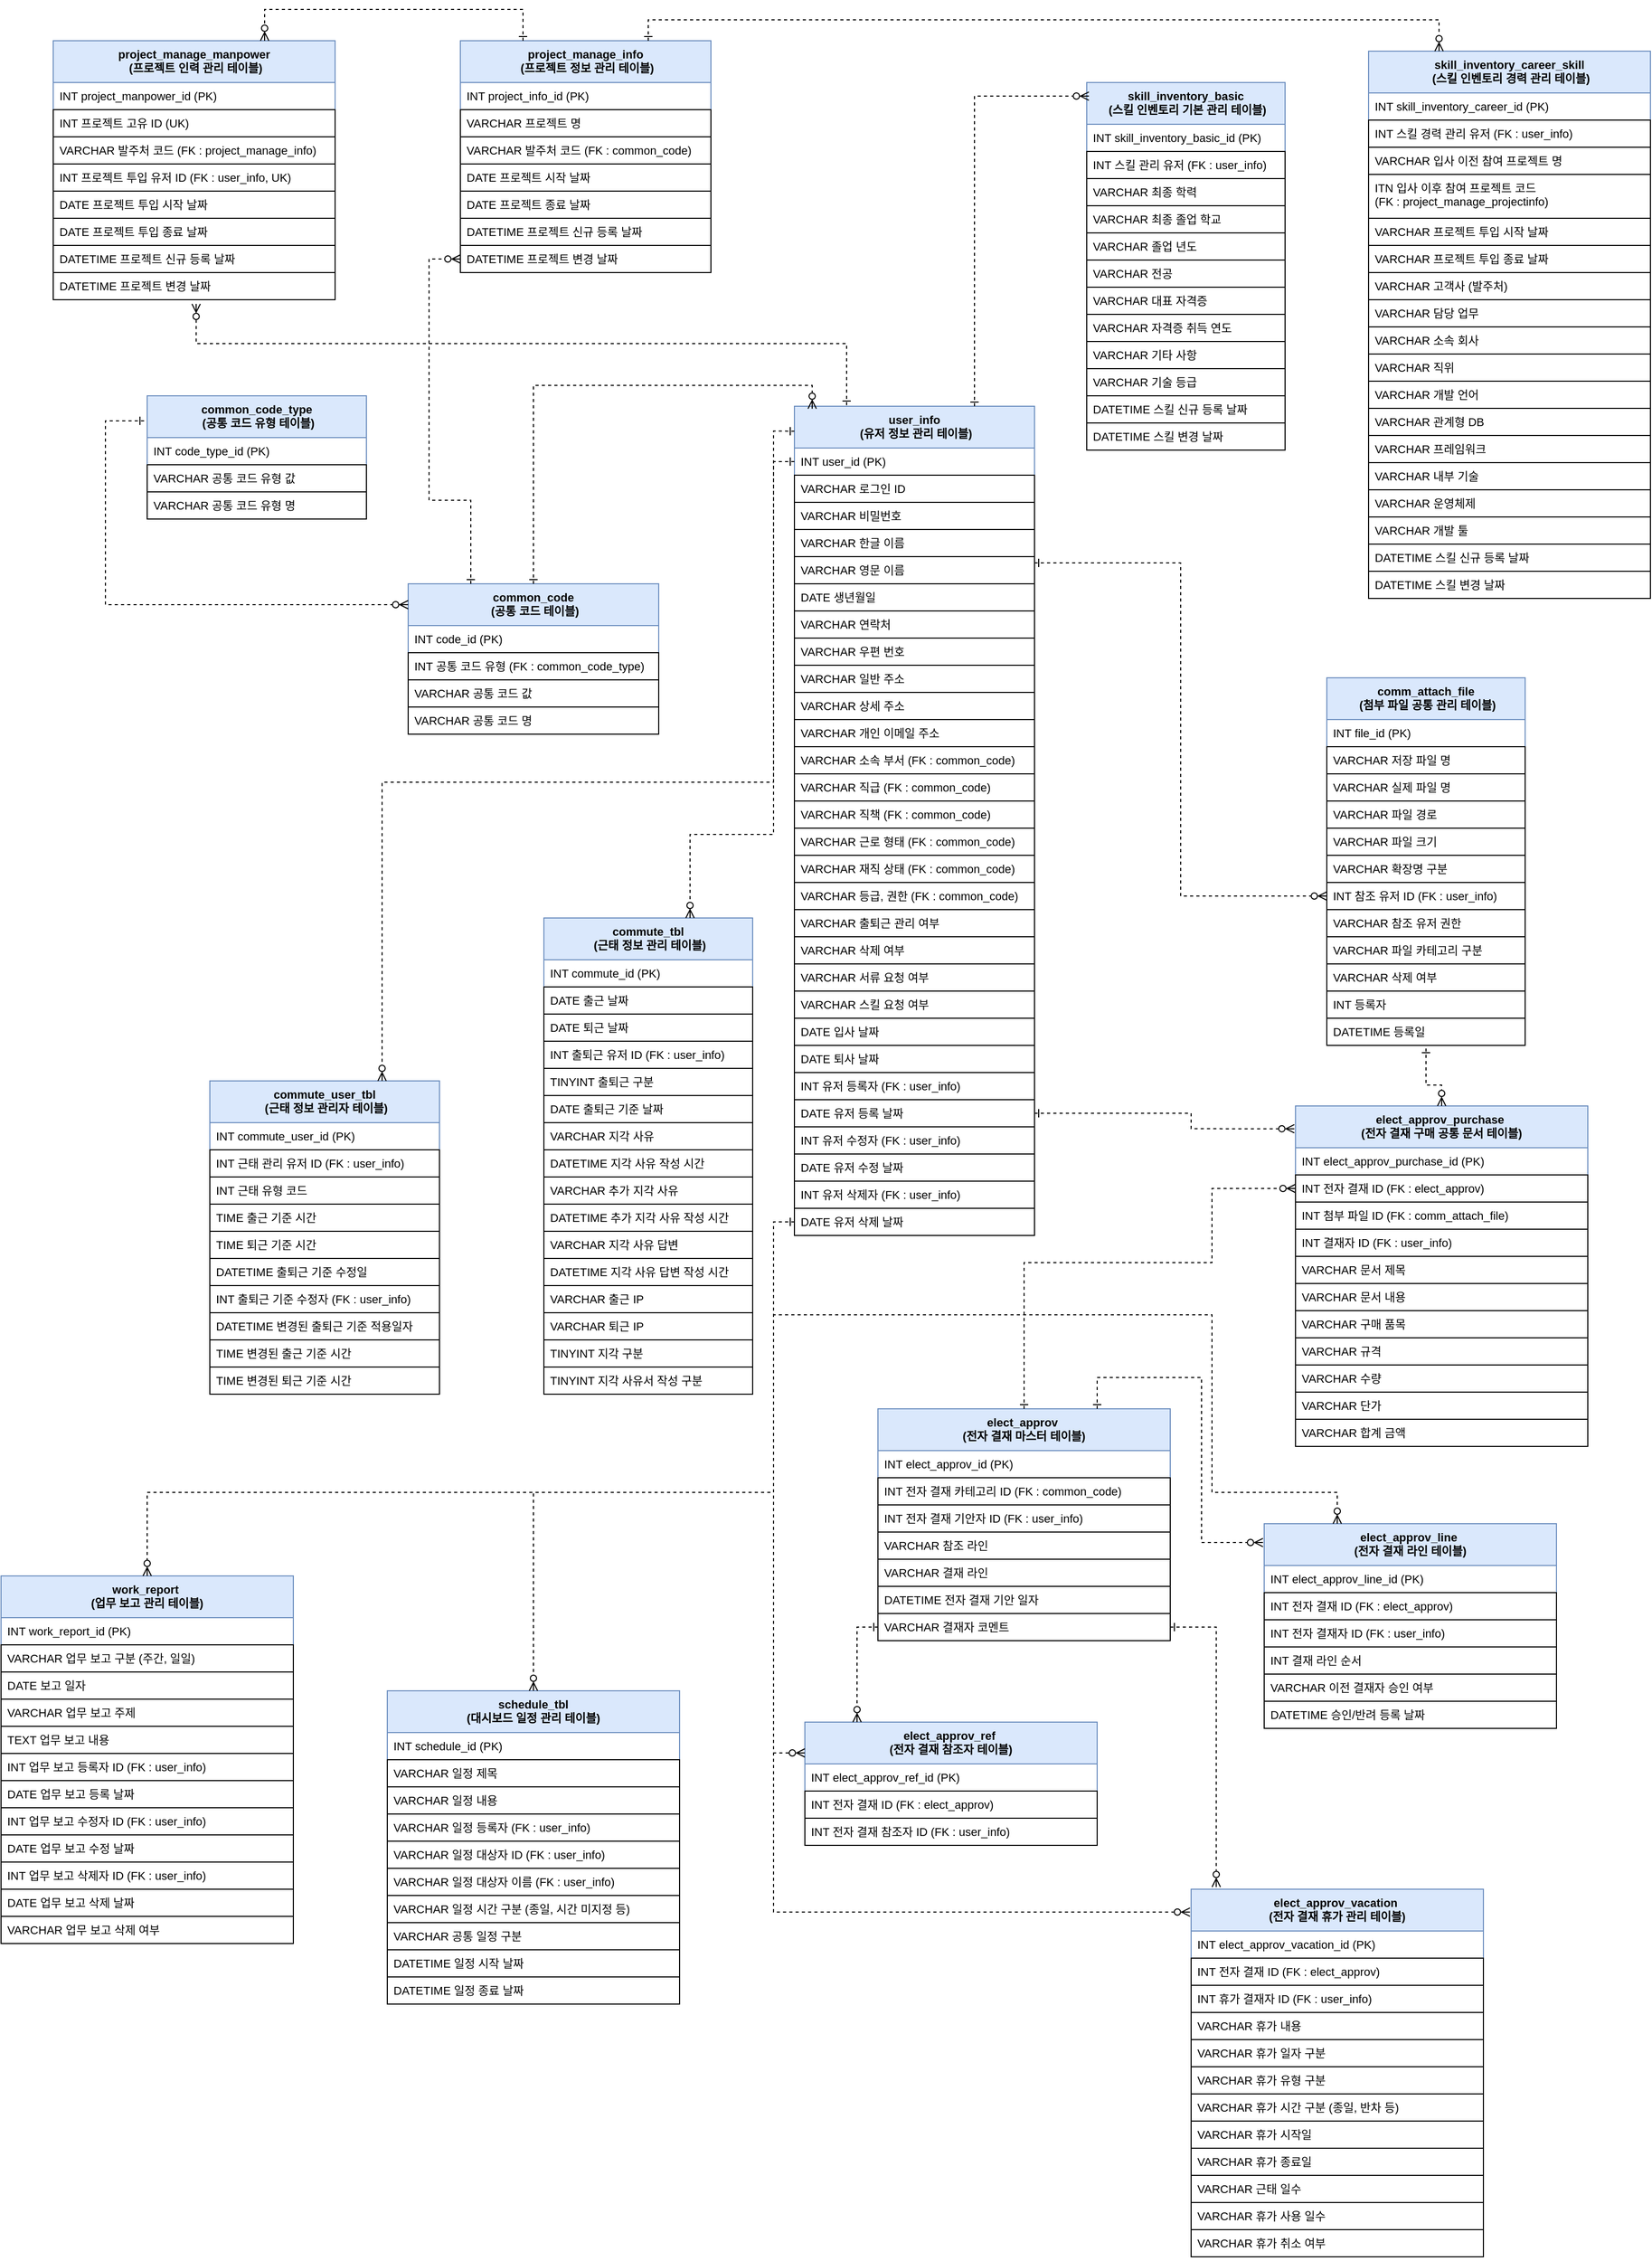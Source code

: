 <mxfile version="16.2.7" type="github" pages="8">
  <diagram id="C5RBs43oDa-KdzZeNtuy" name="전체">
    <mxGraphModel dx="1896" dy="1016" grid="1" gridSize="10" guides="1" tooltips="1" connect="1" arrows="1" fold="1" page="1" pageScale="1" pageWidth="1654" pageHeight="2336" math="0" shadow="0">
      <root>
        <mxCell id="WIyWlLk6GJQsqaUBKTNV-0" />
        <mxCell id="WIyWlLk6GJQsqaUBKTNV-1" parent="WIyWlLk6GJQsqaUBKTNV-0" />
        <mxCell id="zkfFHV4jXpPFQw0GAbJ--0" value="common_code&#xa; (공통 코드 테이블)" style="swimlane;fontStyle=1;align=center;verticalAlign=top;childLayout=stackLayout;horizontal=1;startSize=40;horizontalStack=0;resizeParent=1;resizeLast=0;collapsible=1;marginBottom=0;rounded=0;shadow=0;strokeWidth=1;fillColor=#dae8fc;strokeColor=#6c8ebf;fontSize=11;" parent="WIyWlLk6GJQsqaUBKTNV-1" vertex="1">
          <mxGeometry x="430" y="560" width="240" height="144" as="geometry">
            <mxRectangle x="230" y="140" width="160" height="26" as="alternateBounds" />
          </mxGeometry>
        </mxCell>
        <mxCell id="zkfFHV4jXpPFQw0GAbJ--1" value="INT code_id (PK)" style="text;align=left;verticalAlign=top;spacingLeft=4;spacingRight=4;overflow=hidden;rotatable=0;points=[[0,0.5],[1,0.5]];portConstraint=eastwest;fontSize=11;" parent="zkfFHV4jXpPFQw0GAbJ--0" vertex="1">
          <mxGeometry y="40" width="240" height="26" as="geometry" />
        </mxCell>
        <mxCell id="qLHimwJc-G1kbC_O5Eg_-0" value="INT 공통 코드 유형 (FK : common_code_type)" style="text;align=left;verticalAlign=top;spacingLeft=4;spacingRight=4;overflow=hidden;rotatable=0;points=[[0,0.5],[1,0.5]];portConstraint=eastwest;strokeColor=default;fontSize=11;" parent="zkfFHV4jXpPFQw0GAbJ--0" vertex="1">
          <mxGeometry y="66" width="240" height="26" as="geometry" />
        </mxCell>
        <mxCell id="qLHimwJc-G1kbC_O5Eg_-3" value="VARCHAR 공통 코드 값" style="text;align=left;verticalAlign=top;spacingLeft=4;spacingRight=4;overflow=hidden;rotatable=0;points=[[0,0.5],[1,0.5]];portConstraint=eastwest;strokeColor=default;fontSize=11;" parent="zkfFHV4jXpPFQw0GAbJ--0" vertex="1">
          <mxGeometry y="92" width="240" height="26" as="geometry" />
        </mxCell>
        <mxCell id="qLHimwJc-G1kbC_O5Eg_-2" value="VARCHAR 공통 코드 명" style="text;align=left;verticalAlign=top;spacingLeft=4;spacingRight=4;overflow=hidden;rotatable=0;points=[[0,0.5],[1,0.5]];portConstraint=eastwest;strokeColor=default;fontSize=11;" parent="zkfFHV4jXpPFQw0GAbJ--0" vertex="1">
          <mxGeometry y="118" width="240" height="26" as="geometry" />
        </mxCell>
        <mxCell id="qLHimwJc-G1kbC_O5Eg_-11" value="comm_attach_file&#xa; (첨부 파일 공통 관리 테이블)" style="swimlane;fontStyle=1;align=center;verticalAlign=top;childLayout=stackLayout;horizontal=1;startSize=40;horizontalStack=0;resizeParent=1;resizeLast=0;collapsible=1;marginBottom=0;rounded=0;shadow=0;strokeWidth=1;fillColor=#dae8fc;strokeColor=#6c8ebf;fontSize=11;" parent="WIyWlLk6GJQsqaUBKTNV-1" vertex="1">
          <mxGeometry x="1310" y="650" width="190" height="352" as="geometry">
            <mxRectangle x="230" y="140" width="160" height="26" as="alternateBounds" />
          </mxGeometry>
        </mxCell>
        <mxCell id="qLHimwJc-G1kbC_O5Eg_-12" value="INT file_id (PK)" style="text;align=left;verticalAlign=top;spacingLeft=4;spacingRight=4;overflow=hidden;rotatable=0;points=[[0,0.5],[1,0.5]];portConstraint=eastwest;fontSize=11;" parent="qLHimwJc-G1kbC_O5Eg_-11" vertex="1">
          <mxGeometry y="40" width="190" height="26" as="geometry" />
        </mxCell>
        <mxCell id="qLHimwJc-G1kbC_O5Eg_-13" value="VARCHAR 저장 파일 명" style="text;align=left;verticalAlign=top;spacingLeft=4;spacingRight=4;overflow=hidden;rotatable=0;points=[[0,0.5],[1,0.5]];portConstraint=eastwest;strokeColor=default;fontSize=11;" parent="qLHimwJc-G1kbC_O5Eg_-11" vertex="1">
          <mxGeometry y="66" width="190" height="26" as="geometry" />
        </mxCell>
        <mxCell id="qLHimwJc-G1kbC_O5Eg_-14" value="VARCHAR 실제 파일 명" style="text;align=left;verticalAlign=top;spacingLeft=4;spacingRight=4;overflow=hidden;rotatable=0;points=[[0,0.5],[1,0.5]];portConstraint=eastwest;strokeColor=default;fontSize=11;" parent="qLHimwJc-G1kbC_O5Eg_-11" vertex="1">
          <mxGeometry y="92" width="190" height="26" as="geometry" />
        </mxCell>
        <mxCell id="qLHimwJc-G1kbC_O5Eg_-24" value="VARCHAR 파일 경로" style="text;align=left;verticalAlign=top;spacingLeft=4;spacingRight=4;overflow=hidden;rotatable=0;points=[[0,0.5],[1,0.5]];portConstraint=eastwest;strokeColor=default;fontSize=11;" parent="qLHimwJc-G1kbC_O5Eg_-11" vertex="1">
          <mxGeometry y="118" width="190" height="26" as="geometry" />
        </mxCell>
        <mxCell id="qLHimwJc-G1kbC_O5Eg_-15" value="VARCHAR 파일 크기" style="text;align=left;verticalAlign=top;spacingLeft=4;spacingRight=4;overflow=hidden;rotatable=0;points=[[0,0.5],[1,0.5]];portConstraint=eastwest;strokeColor=default;fontSize=11;" parent="qLHimwJc-G1kbC_O5Eg_-11" vertex="1">
          <mxGeometry y="144" width="190" height="26" as="geometry" />
        </mxCell>
        <mxCell id="qLHimwJc-G1kbC_O5Eg_-29" value="VARCHAR 확장명 구분" style="text;align=left;verticalAlign=top;spacingLeft=4;spacingRight=4;overflow=hidden;rotatable=0;points=[[0,0.5],[1,0.5]];portConstraint=eastwest;strokeColor=default;fontSize=11;" parent="qLHimwJc-G1kbC_O5Eg_-11" vertex="1">
          <mxGeometry y="170" width="190" height="26" as="geometry" />
        </mxCell>
        <mxCell id="qLHimwJc-G1kbC_O5Eg_-28" value="INT 참조 유저 ID (FK : user_info)" style="text;align=left;verticalAlign=top;spacingLeft=4;spacingRight=4;overflow=hidden;rotatable=0;points=[[0,0.5],[1,0.5]];portConstraint=eastwest;strokeColor=default;fontSize=11;" parent="qLHimwJc-G1kbC_O5Eg_-11" vertex="1">
          <mxGeometry y="196" width="190" height="26" as="geometry" />
        </mxCell>
        <mxCell id="qLHimwJc-G1kbC_O5Eg_-27" value="VARCHAR 참조 유저 권한" style="text;align=left;verticalAlign=top;spacingLeft=4;spacingRight=4;overflow=hidden;rotatable=0;points=[[0,0.5],[1,0.5]];portConstraint=eastwest;strokeColor=default;fontSize=11;" parent="qLHimwJc-G1kbC_O5Eg_-11" vertex="1">
          <mxGeometry y="222" width="190" height="26" as="geometry" />
        </mxCell>
        <mxCell id="qLHimwJc-G1kbC_O5Eg_-30" value="VARCHAR 파일 카테고리 구분" style="text;align=left;verticalAlign=top;spacingLeft=4;spacingRight=4;overflow=hidden;rotatable=0;points=[[0,0.5],[1,0.5]];portConstraint=eastwest;strokeColor=default;fontSize=11;" parent="qLHimwJc-G1kbC_O5Eg_-11" vertex="1">
          <mxGeometry y="248" width="190" height="26" as="geometry" />
        </mxCell>
        <mxCell id="qLHimwJc-G1kbC_O5Eg_-31" value="VARCHAR 삭제 여부" style="text;align=left;verticalAlign=top;spacingLeft=4;spacingRight=4;overflow=hidden;rotatable=0;points=[[0,0.5],[1,0.5]];portConstraint=eastwest;strokeColor=default;fontSize=11;" parent="qLHimwJc-G1kbC_O5Eg_-11" vertex="1">
          <mxGeometry y="274" width="190" height="26" as="geometry" />
        </mxCell>
        <mxCell id="qLHimwJc-G1kbC_O5Eg_-26" value="INT 등록자" style="text;align=left;verticalAlign=top;spacingLeft=4;spacingRight=4;overflow=hidden;rotatable=0;points=[[0,0.5],[1,0.5]];portConstraint=eastwest;strokeColor=default;fontSize=11;" parent="qLHimwJc-G1kbC_O5Eg_-11" vertex="1">
          <mxGeometry y="300" width="190" height="26" as="geometry" />
        </mxCell>
        <mxCell id="qLHimwJc-G1kbC_O5Eg_-25" value="DATETIME 등록일" style="text;align=left;verticalAlign=top;spacingLeft=4;spacingRight=4;overflow=hidden;rotatable=0;points=[[0,0.5],[1,0.5]];portConstraint=eastwest;strokeColor=default;fontSize=11;" parent="qLHimwJc-G1kbC_O5Eg_-11" vertex="1">
          <mxGeometry y="326" width="190" height="26" as="geometry" />
        </mxCell>
        <mxCell id="qLHimwJc-G1kbC_O5Eg_-33" value="" style="edgeStyle=elbowEdgeStyle;elbow=vertical;endArrow=ERzeroToMany;html=1;rounded=0;fontSize=11;exitX=-0.014;exitY=0.203;exitDx=0;exitDy=0;dashed=1;endFill=0;startArrow=ERone;startFill=0;exitPerimeter=0;" parent="WIyWlLk6GJQsqaUBKTNV-1" source="qLHimwJc-G1kbC_O5Eg_-4" target="zkfFHV4jXpPFQw0GAbJ--0" edge="1">
          <mxGeometry width="50" height="50" relative="1" as="geometry">
            <mxPoint x="660" y="720" as="sourcePoint" />
            <mxPoint x="399" y="520" as="targetPoint" />
            <Array as="points">
              <mxPoint x="140" y="580" />
            </Array>
          </mxGeometry>
        </mxCell>
        <mxCell id="qLHimwJc-G1kbC_O5Eg_-37" value="user_info&#xa; (유저 정보 관리 테이블)" style="swimlane;fontStyle=1;align=center;verticalAlign=top;childLayout=stackLayout;horizontal=1;startSize=40;horizontalStack=0;resizeParent=1;resizeLast=0;collapsible=1;marginBottom=0;rounded=0;shadow=0;strokeWidth=1;fillColor=#dae8fc;strokeColor=#6c8ebf;fontSize=11;" parent="WIyWlLk6GJQsqaUBKTNV-1" vertex="1">
          <mxGeometry x="800" y="390" width="230" height="794" as="geometry">
            <mxRectangle x="230" y="140" width="160" height="26" as="alternateBounds" />
          </mxGeometry>
        </mxCell>
        <mxCell id="qLHimwJc-G1kbC_O5Eg_-38" value="INT user_id (PK)" style="text;align=left;verticalAlign=top;spacingLeft=4;spacingRight=4;overflow=hidden;rotatable=0;points=[[0,0.5],[1,0.5]];portConstraint=eastwest;fontSize=11;" parent="qLHimwJc-G1kbC_O5Eg_-37" vertex="1">
          <mxGeometry y="40" width="230" height="26" as="geometry" />
        </mxCell>
        <mxCell id="qLHimwJc-G1kbC_O5Eg_-39" value="VARCHAR 로그인 ID" style="text;align=left;verticalAlign=top;spacingLeft=4;spacingRight=4;overflow=hidden;rotatable=0;points=[[0,0.5],[1,0.5]];portConstraint=eastwest;strokeColor=default;fontSize=11;" parent="qLHimwJc-G1kbC_O5Eg_-37" vertex="1">
          <mxGeometry y="66" width="230" height="26" as="geometry" />
        </mxCell>
        <mxCell id="qLHimwJc-G1kbC_O5Eg_-63" value="VARCHAR 비밀번호" style="text;align=left;verticalAlign=top;spacingLeft=4;spacingRight=4;overflow=hidden;rotatable=0;points=[[0,0.5],[1,0.5]];portConstraint=eastwest;strokeColor=default;fontSize=11;" parent="qLHimwJc-G1kbC_O5Eg_-37" vertex="1">
          <mxGeometry y="92" width="230" height="26" as="geometry" />
        </mxCell>
        <mxCell id="qLHimwJc-G1kbC_O5Eg_-64" value="VARCHAR 한글 이름" style="text;align=left;verticalAlign=top;spacingLeft=4;spacingRight=4;overflow=hidden;rotatable=0;points=[[0,0.5],[1,0.5]];portConstraint=eastwest;strokeColor=default;fontSize=11;" parent="qLHimwJc-G1kbC_O5Eg_-37" vertex="1">
          <mxGeometry y="118" width="230" height="26" as="geometry" />
        </mxCell>
        <mxCell id="qLHimwJc-G1kbC_O5Eg_-40" value="VARCHAR 영문 이름" style="text;align=left;verticalAlign=top;spacingLeft=4;spacingRight=4;overflow=hidden;rotatable=0;points=[[0,0.5],[1,0.5]];portConstraint=eastwest;strokeColor=default;fontSize=11;" parent="qLHimwJc-G1kbC_O5Eg_-37" vertex="1">
          <mxGeometry y="144" width="230" height="26" as="geometry" />
        </mxCell>
        <mxCell id="qLHimwJc-G1kbC_O5Eg_-41" value="DATE 생년월일" style="text;align=left;verticalAlign=top;spacingLeft=4;spacingRight=4;overflow=hidden;rotatable=0;points=[[0,0.5],[1,0.5]];portConstraint=eastwest;strokeColor=default;fontSize=11;" parent="qLHimwJc-G1kbC_O5Eg_-37" vertex="1">
          <mxGeometry y="170" width="230" height="26" as="geometry" />
        </mxCell>
        <mxCell id="qLHimwJc-G1kbC_O5Eg_-42" value="VARCHAR 연락처" style="text;align=left;verticalAlign=top;spacingLeft=4;spacingRight=4;overflow=hidden;rotatable=0;points=[[0,0.5],[1,0.5]];portConstraint=eastwest;strokeColor=default;fontSize=11;" parent="qLHimwJc-G1kbC_O5Eg_-37" vertex="1">
          <mxGeometry y="196" width="230" height="26" as="geometry" />
        </mxCell>
        <mxCell id="qLHimwJc-G1kbC_O5Eg_-50" value="VARCHAR 우편 번호" style="text;align=left;verticalAlign=top;spacingLeft=4;spacingRight=4;overflow=hidden;rotatable=0;points=[[0,0.5],[1,0.5]];portConstraint=eastwest;strokeColor=default;fontSize=11;" parent="qLHimwJc-G1kbC_O5Eg_-37" vertex="1">
          <mxGeometry y="222" width="230" height="26" as="geometry" />
        </mxCell>
        <mxCell id="qLHimwJc-G1kbC_O5Eg_-51" value="VARCHAR 일반 주소" style="text;align=left;verticalAlign=top;spacingLeft=4;spacingRight=4;overflow=hidden;rotatable=0;points=[[0,0.5],[1,0.5]];portConstraint=eastwest;strokeColor=default;fontSize=11;" parent="qLHimwJc-G1kbC_O5Eg_-37" vertex="1">
          <mxGeometry y="248" width="230" height="26" as="geometry" />
        </mxCell>
        <mxCell id="qLHimwJc-G1kbC_O5Eg_-52" value="VARCHAR 상세 주소" style="text;align=left;verticalAlign=top;spacingLeft=4;spacingRight=4;overflow=hidden;rotatable=0;points=[[0,0.5],[1,0.5]];portConstraint=eastwest;strokeColor=default;fontSize=11;" parent="qLHimwJc-G1kbC_O5Eg_-37" vertex="1">
          <mxGeometry y="274" width="230" height="26" as="geometry" />
        </mxCell>
        <mxCell id="qLHimwJc-G1kbC_O5Eg_-53" value="VARCHAR 개인 이메일 주소" style="text;align=left;verticalAlign=top;spacingLeft=4;spacingRight=4;overflow=hidden;rotatable=0;points=[[0,0.5],[1,0.5]];portConstraint=eastwest;strokeColor=default;fontSize=11;" parent="qLHimwJc-G1kbC_O5Eg_-37" vertex="1">
          <mxGeometry y="300" width="230" height="26" as="geometry" />
        </mxCell>
        <mxCell id="qLHimwJc-G1kbC_O5Eg_-43" value="VARCHAR 소속 부서 (FK : common_code)" style="text;align=left;verticalAlign=top;spacingLeft=4;spacingRight=4;overflow=hidden;rotatable=0;points=[[0,0.5],[1,0.5]];portConstraint=eastwest;strokeColor=default;fontSize=11;" parent="qLHimwJc-G1kbC_O5Eg_-37" vertex="1">
          <mxGeometry y="326" width="230" height="26" as="geometry" />
        </mxCell>
        <mxCell id="qLHimwJc-G1kbC_O5Eg_-54" value="VARCHAR 직급 (FK : common_code)" style="text;align=left;verticalAlign=top;spacingLeft=4;spacingRight=4;overflow=hidden;rotatable=0;points=[[0,0.5],[1,0.5]];portConstraint=eastwest;strokeColor=default;fontSize=11;" parent="qLHimwJc-G1kbC_O5Eg_-37" vertex="1">
          <mxGeometry y="352" width="230" height="26" as="geometry" />
        </mxCell>
        <mxCell id="qLHimwJc-G1kbC_O5Eg_-55" value="VARCHAR 직책 (FK : common_code)" style="text;align=left;verticalAlign=top;spacingLeft=4;spacingRight=4;overflow=hidden;rotatable=0;points=[[0,0.5],[1,0.5]];portConstraint=eastwest;strokeColor=default;fontSize=11;" parent="qLHimwJc-G1kbC_O5Eg_-37" vertex="1">
          <mxGeometry y="378" width="230" height="26" as="geometry" />
        </mxCell>
        <mxCell id="qLHimwJc-G1kbC_O5Eg_-56" value="VARCHAR 근로 형태 (FK : common_code)" style="text;align=left;verticalAlign=top;spacingLeft=4;spacingRight=4;overflow=hidden;rotatable=0;points=[[0,0.5],[1,0.5]];portConstraint=eastwest;strokeColor=default;fontSize=11;" parent="qLHimwJc-G1kbC_O5Eg_-37" vertex="1">
          <mxGeometry y="404" width="230" height="26" as="geometry" />
        </mxCell>
        <mxCell id="qLHimwJc-G1kbC_O5Eg_-57" value="VARCHAR 재직 상태 (FK : common_code)" style="text;align=left;verticalAlign=top;spacingLeft=4;spacingRight=4;overflow=hidden;rotatable=0;points=[[0,0.5],[1,0.5]];portConstraint=eastwest;strokeColor=default;fontSize=11;" parent="qLHimwJc-G1kbC_O5Eg_-37" vertex="1">
          <mxGeometry y="430" width="230" height="26" as="geometry" />
        </mxCell>
        <mxCell id="qLHimwJc-G1kbC_O5Eg_-65" value="VARCHAR 등급, 권한 (FK : common_code)" style="text;align=left;verticalAlign=top;spacingLeft=4;spacingRight=4;overflow=hidden;rotatable=0;points=[[0,0.5],[1,0.5]];portConstraint=eastwest;strokeColor=default;fontSize=11;" parent="qLHimwJc-G1kbC_O5Eg_-37" vertex="1">
          <mxGeometry y="456" width="230" height="26" as="geometry" />
        </mxCell>
        <mxCell id="qLHimwJc-G1kbC_O5Eg_-66" value="VARCHAR 출퇴근 관리 여부" style="text;align=left;verticalAlign=top;spacingLeft=4;spacingRight=4;overflow=hidden;rotatable=0;points=[[0,0.5],[1,0.5]];portConstraint=eastwest;strokeColor=default;fontSize=11;" parent="qLHimwJc-G1kbC_O5Eg_-37" vertex="1">
          <mxGeometry y="482" width="230" height="26" as="geometry" />
        </mxCell>
        <mxCell id="qLHimwJc-G1kbC_O5Eg_-67" value="VARCHAR 삭제 여부" style="text;align=left;verticalAlign=top;spacingLeft=4;spacingRight=4;overflow=hidden;rotatable=0;points=[[0,0.5],[1,0.5]];portConstraint=eastwest;strokeColor=default;fontSize=11;" parent="qLHimwJc-G1kbC_O5Eg_-37" vertex="1">
          <mxGeometry y="508" width="230" height="26" as="geometry" />
        </mxCell>
        <mxCell id="qLHimwJc-G1kbC_O5Eg_-69" value="VARCHAR 서류 요청 여부" style="text;align=left;verticalAlign=top;spacingLeft=4;spacingRight=4;overflow=hidden;rotatable=0;points=[[0,0.5],[1,0.5]];portConstraint=eastwest;strokeColor=default;fontSize=11;" parent="qLHimwJc-G1kbC_O5Eg_-37" vertex="1">
          <mxGeometry y="534" width="230" height="26" as="geometry" />
        </mxCell>
        <mxCell id="qLHimwJc-G1kbC_O5Eg_-68" value="VARCHAR 스킬 요청 여부" style="text;align=left;verticalAlign=top;spacingLeft=4;spacingRight=4;overflow=hidden;rotatable=0;points=[[0,0.5],[1,0.5]];portConstraint=eastwest;strokeColor=default;fontSize=11;" parent="qLHimwJc-G1kbC_O5Eg_-37" vertex="1">
          <mxGeometry y="560" width="230" height="26" as="geometry" />
        </mxCell>
        <mxCell id="qLHimwJc-G1kbC_O5Eg_-44" value="DATE 입사 날짜" style="text;align=left;verticalAlign=top;spacingLeft=4;spacingRight=4;overflow=hidden;rotatable=0;points=[[0,0.5],[1,0.5]];portConstraint=eastwest;strokeColor=default;fontSize=11;" parent="qLHimwJc-G1kbC_O5Eg_-37" vertex="1">
          <mxGeometry y="586" width="230" height="26" as="geometry" />
        </mxCell>
        <mxCell id="qLHimwJc-G1kbC_O5Eg_-70" value="DATE 퇴사 날짜" style="text;align=left;verticalAlign=top;spacingLeft=4;spacingRight=4;overflow=hidden;rotatable=0;points=[[0,0.5],[1,0.5]];portConstraint=eastwest;strokeColor=default;fontSize=11;" parent="qLHimwJc-G1kbC_O5Eg_-37" vertex="1">
          <mxGeometry y="612" width="230" height="26" as="geometry" />
        </mxCell>
        <mxCell id="qLHimwJc-G1kbC_O5Eg_-71" value="INT 유저 등록자 (FK : user_info)" style="text;align=left;verticalAlign=top;spacingLeft=4;spacingRight=4;overflow=hidden;rotatable=0;points=[[0,0.5],[1,0.5]];portConstraint=eastwest;strokeColor=default;fontSize=11;" parent="qLHimwJc-G1kbC_O5Eg_-37" vertex="1">
          <mxGeometry y="638" width="230" height="26" as="geometry" />
        </mxCell>
        <mxCell id="qLHimwJc-G1kbC_O5Eg_-72" value="DATE 유저 등록 날짜" style="text;align=left;verticalAlign=top;spacingLeft=4;spacingRight=4;overflow=hidden;rotatable=0;points=[[0,0.5],[1,0.5]];portConstraint=eastwest;strokeColor=default;fontSize=11;" parent="qLHimwJc-G1kbC_O5Eg_-37" vertex="1">
          <mxGeometry y="664" width="230" height="26" as="geometry" />
        </mxCell>
        <mxCell id="qLHimwJc-G1kbC_O5Eg_-59" value="INT 유저 수정자 (FK : user_info)" style="text;align=left;verticalAlign=top;spacingLeft=4;spacingRight=4;overflow=hidden;rotatable=0;points=[[0,0.5],[1,0.5]];portConstraint=eastwest;strokeColor=default;fontSize=11;" parent="qLHimwJc-G1kbC_O5Eg_-37" vertex="1">
          <mxGeometry y="690" width="230" height="26" as="geometry" />
        </mxCell>
        <mxCell id="qLHimwJc-G1kbC_O5Eg_-60" value="DATE 유저 수정 날짜" style="text;align=left;verticalAlign=top;spacingLeft=4;spacingRight=4;overflow=hidden;rotatable=0;points=[[0,0.5],[1,0.5]];portConstraint=eastwest;strokeColor=default;fontSize=11;" parent="qLHimwJc-G1kbC_O5Eg_-37" vertex="1">
          <mxGeometry y="716" width="230" height="26" as="geometry" />
        </mxCell>
        <mxCell id="qLHimwJc-G1kbC_O5Eg_-61" value="INT 유저 삭제자 (FK : user_info)" style="text;align=left;verticalAlign=top;spacingLeft=4;spacingRight=4;overflow=hidden;rotatable=0;points=[[0,0.5],[1,0.5]];portConstraint=eastwest;strokeColor=default;fontSize=11;" parent="qLHimwJc-G1kbC_O5Eg_-37" vertex="1">
          <mxGeometry y="742" width="230" height="26" as="geometry" />
        </mxCell>
        <mxCell id="qLHimwJc-G1kbC_O5Eg_-45" value="DATE 유저 삭제 날짜" style="text;align=left;verticalAlign=top;spacingLeft=4;spacingRight=4;overflow=hidden;rotatable=0;points=[[0,0.5],[1,0.5]];portConstraint=eastwest;strokeColor=default;fontSize=11;" parent="qLHimwJc-G1kbC_O5Eg_-37" vertex="1">
          <mxGeometry y="768" width="230" height="26" as="geometry" />
        </mxCell>
        <mxCell id="qLHimwJc-G1kbC_O5Eg_-76" value="" style="endArrow=ERzeroToMany;dashed=1;html=1;rounded=0;fontSize=11;edgeStyle=orthogonalEdgeStyle;startArrow=ERone;startFill=0;endFill=0;entryX=0;entryY=0.5;entryDx=0;entryDy=0;" parent="WIyWlLk6GJQsqaUBKTNV-1" target="qLHimwJc-G1kbC_O5Eg_-28" edge="1">
          <mxGeometry width="50" height="50" relative="1" as="geometry">
            <mxPoint x="1030" y="540" as="sourcePoint" />
            <mxPoint x="1070" y="530" as="targetPoint" />
            <Array as="points">
              <mxPoint x="1170" y="540" />
              <mxPoint x="1170" y="859" />
            </Array>
          </mxGeometry>
        </mxCell>
        <mxCell id="qLHimwJc-G1kbC_O5Eg_-77" value="" style="endArrow=ERzeroToMany;dashed=1;html=1;rounded=0;fontSize=11;edgeStyle=orthogonalEdgeStyle;startArrow=ERone;startFill=0;endFill=0;exitX=0.5;exitY=0;exitDx=0;exitDy=0;entryX=0.074;entryY=0.003;entryDx=0;entryDy=0;entryPerimeter=0;" parent="WIyWlLk6GJQsqaUBKTNV-1" source="zkfFHV4jXpPFQw0GAbJ--0" target="qLHimwJc-G1kbC_O5Eg_-37" edge="1">
          <mxGeometry width="50" height="50" relative="1" as="geometry">
            <mxPoint x="590" y="580" as="sourcePoint" />
            <mxPoint x="880" y="350" as="targetPoint" />
            <Array as="points">
              <mxPoint x="550" y="370" />
              <mxPoint x="817" y="370" />
            </Array>
          </mxGeometry>
        </mxCell>
        <mxCell id="qLHimwJc-G1kbC_O5Eg_-88" value="" style="group" parent="WIyWlLk6GJQsqaUBKTNV-1" vertex="1" connectable="0">
          <mxGeometry x="180" y="380" width="210" height="118" as="geometry" />
        </mxCell>
        <mxCell id="qLHimwJc-G1kbC_O5Eg_-4" value="common_code_type&#xa; (공통 코드 유형 테이블)" style="swimlane;fontStyle=1;align=center;verticalAlign=top;childLayout=stackLayout;horizontal=1;startSize=40;horizontalStack=0;resizeParent=1;resizeLast=0;collapsible=1;marginBottom=0;rounded=0;shadow=0;strokeWidth=1;fillColor=#dae8fc;strokeColor=#6c8ebf;fontSize=11;swimlaneFillColor=none;container=0;" parent="qLHimwJc-G1kbC_O5Eg_-88" vertex="1">
          <mxGeometry width="210" height="118" as="geometry">
            <mxRectangle x="230" y="140" width="160" height="26" as="alternateBounds" />
          </mxGeometry>
        </mxCell>
        <mxCell id="qLHimwJc-G1kbC_O5Eg_-5" value="INT code_type_id (PK)" style="text;align=left;verticalAlign=top;spacingLeft=4;spacingRight=4;overflow=hidden;rotatable=0;points=[[0,0.5],[1,0.5]];portConstraint=eastwest;fontSize=11;container=0;" parent="qLHimwJc-G1kbC_O5Eg_-88" vertex="1">
          <mxGeometry y="40" width="210" height="26" as="geometry" />
        </mxCell>
        <mxCell id="qLHimwJc-G1kbC_O5Eg_-6" value="VARCHAR 공통 코드 유형 값" style="text;align=left;verticalAlign=top;spacingLeft=4;spacingRight=4;overflow=hidden;rotatable=0;points=[[0,0.5],[1,0.5]];portConstraint=eastwest;strokeColor=default;fontSize=11;container=0;" parent="qLHimwJc-G1kbC_O5Eg_-88" vertex="1">
          <mxGeometry y="66" width="210" height="26" as="geometry" />
        </mxCell>
        <mxCell id="qLHimwJc-G1kbC_O5Eg_-7" value="VARCHAR 공통 코드 유형 명" style="text;align=left;verticalAlign=top;spacingLeft=4;spacingRight=4;overflow=hidden;rotatable=0;points=[[0,0.5],[1,0.5]];portConstraint=eastwest;strokeColor=default;fontSize=11;container=0;" parent="qLHimwJc-G1kbC_O5Eg_-88" vertex="1">
          <mxGeometry y="92" width="210" height="26" as="geometry" />
        </mxCell>
        <mxCell id="qLHimwJc-G1kbC_O5Eg_-89" value="commute_tbl&#xa; (근태 정보 관리 테이블)" style="swimlane;fontStyle=1;align=center;verticalAlign=top;childLayout=stackLayout;horizontal=1;startSize=40;horizontalStack=0;resizeParent=1;resizeLast=0;collapsible=1;marginBottom=0;rounded=0;shadow=0;strokeWidth=1;fillColor=#dae8fc;strokeColor=#6c8ebf;fontSize=11;" parent="WIyWlLk6GJQsqaUBKTNV-1" vertex="1">
          <mxGeometry x="560" y="880" width="200" height="456" as="geometry">
            <mxRectangle x="230" y="140" width="160" height="26" as="alternateBounds" />
          </mxGeometry>
        </mxCell>
        <mxCell id="qLHimwJc-G1kbC_O5Eg_-90" value="INT commute_id (PK)" style="text;align=left;verticalAlign=top;spacingLeft=4;spacingRight=4;overflow=hidden;rotatable=0;points=[[0,0.5],[1,0.5]];portConstraint=eastwest;fontSize=11;" parent="qLHimwJc-G1kbC_O5Eg_-89" vertex="1">
          <mxGeometry y="40" width="200" height="26" as="geometry" />
        </mxCell>
        <mxCell id="qLHimwJc-G1kbC_O5Eg_-91" value="DATE 출근 날짜" style="text;align=left;verticalAlign=top;spacingLeft=4;spacingRight=4;overflow=hidden;rotatable=0;points=[[0,0.5],[1,0.5]];portConstraint=eastwest;strokeColor=default;fontSize=11;" parent="qLHimwJc-G1kbC_O5Eg_-89" vertex="1">
          <mxGeometry y="66" width="200" height="26" as="geometry" />
        </mxCell>
        <mxCell id="qLHimwJc-G1kbC_O5Eg_-94" value="DATE 퇴근 날짜" style="text;align=left;verticalAlign=top;spacingLeft=4;spacingRight=4;overflow=hidden;rotatable=0;points=[[0,0.5],[1,0.5]];portConstraint=eastwest;strokeColor=default;fontSize=11;" parent="qLHimwJc-G1kbC_O5Eg_-89" vertex="1">
          <mxGeometry y="92" width="200" height="26" as="geometry" />
        </mxCell>
        <mxCell id="qLHimwJc-G1kbC_O5Eg_-97" value="INT 출퇴근 유저 ID (FK : user_info)" style="text;align=left;verticalAlign=top;spacingLeft=4;spacingRight=4;overflow=hidden;rotatable=0;points=[[0,0.5],[1,0.5]];portConstraint=eastwest;strokeColor=default;fontSize=11;" parent="qLHimwJc-G1kbC_O5Eg_-89" vertex="1">
          <mxGeometry y="118" width="200" height="26" as="geometry" />
        </mxCell>
        <mxCell id="qLHimwJc-G1kbC_O5Eg_-100" value="TINYINT 출퇴근 구분" style="text;align=left;verticalAlign=top;spacingLeft=4;spacingRight=4;overflow=hidden;rotatable=0;points=[[0,0.5],[1,0.5]];portConstraint=eastwest;strokeColor=default;fontSize=11;" parent="qLHimwJc-G1kbC_O5Eg_-89" vertex="1">
          <mxGeometry y="144" width="200" height="26" as="geometry" />
        </mxCell>
        <mxCell id="qLHimwJc-G1kbC_O5Eg_-99" value="DATE 출퇴근 기준 날짜" style="text;align=left;verticalAlign=top;spacingLeft=4;spacingRight=4;overflow=hidden;rotatable=0;points=[[0,0.5],[1,0.5]];portConstraint=eastwest;strokeColor=default;fontSize=11;" parent="qLHimwJc-G1kbC_O5Eg_-89" vertex="1">
          <mxGeometry y="170" width="200" height="26" as="geometry" />
        </mxCell>
        <mxCell id="qLHimwJc-G1kbC_O5Eg_-98" value="VARCHAR 지각 사유" style="text;align=left;verticalAlign=top;spacingLeft=4;spacingRight=4;overflow=hidden;rotatable=0;points=[[0,0.5],[1,0.5]];portConstraint=eastwest;strokeColor=default;fontSize=11;" parent="qLHimwJc-G1kbC_O5Eg_-89" vertex="1">
          <mxGeometry y="196" width="200" height="26" as="geometry" />
        </mxCell>
        <mxCell id="qLHimwJc-G1kbC_O5Eg_-96" value="DATETIME 지각 사유 작성 시간" style="text;align=left;verticalAlign=top;spacingLeft=4;spacingRight=4;overflow=hidden;rotatable=0;points=[[0,0.5],[1,0.5]];portConstraint=eastwest;strokeColor=default;fontSize=11;" parent="qLHimwJc-G1kbC_O5Eg_-89" vertex="1">
          <mxGeometry y="222" width="200" height="26" as="geometry" />
        </mxCell>
        <mxCell id="qLHimwJc-G1kbC_O5Eg_-95" value="VARCHAR 추가 지각 사유" style="text;align=left;verticalAlign=top;spacingLeft=4;spacingRight=4;overflow=hidden;rotatable=0;points=[[0,0.5],[1,0.5]];portConstraint=eastwest;strokeColor=default;fontSize=11;" parent="qLHimwJc-G1kbC_O5Eg_-89" vertex="1">
          <mxGeometry y="248" width="200" height="26" as="geometry" />
        </mxCell>
        <mxCell id="qLHimwJc-G1kbC_O5Eg_-101" value="DATETIME 추가 지각 사유 작성 시간" style="text;align=left;verticalAlign=top;spacingLeft=4;spacingRight=4;overflow=hidden;rotatable=0;points=[[0,0.5],[1,0.5]];portConstraint=eastwest;strokeColor=default;fontSize=11;" parent="qLHimwJc-G1kbC_O5Eg_-89" vertex="1">
          <mxGeometry y="274" width="200" height="26" as="geometry" />
        </mxCell>
        <mxCell id="qLHimwJc-G1kbC_O5Eg_-92" value="VARCHAR 지각 사유 답변" style="text;align=left;verticalAlign=top;spacingLeft=4;spacingRight=4;overflow=hidden;rotatable=0;points=[[0,0.5],[1,0.5]];portConstraint=eastwest;strokeColor=default;fontSize=11;" parent="qLHimwJc-G1kbC_O5Eg_-89" vertex="1">
          <mxGeometry y="300" width="200" height="26" as="geometry" />
        </mxCell>
        <mxCell id="qLHimwJc-G1kbC_O5Eg_-112" value="DATETIME 지각 사유 답변 작성 시간" style="text;align=left;verticalAlign=top;spacingLeft=4;spacingRight=4;overflow=hidden;rotatable=0;points=[[0,0.5],[1,0.5]];portConstraint=eastwest;strokeColor=default;fontSize=11;" parent="qLHimwJc-G1kbC_O5Eg_-89" vertex="1">
          <mxGeometry y="326" width="200" height="26" as="geometry" />
        </mxCell>
        <mxCell id="qLHimwJc-G1kbC_O5Eg_-105" value="VARCHAR 출근 IP" style="text;align=left;verticalAlign=top;spacingLeft=4;spacingRight=4;overflow=hidden;rotatable=0;points=[[0,0.5],[1,0.5]];portConstraint=eastwest;strokeColor=default;fontSize=11;" parent="qLHimwJc-G1kbC_O5Eg_-89" vertex="1">
          <mxGeometry y="352" width="200" height="26" as="geometry" />
        </mxCell>
        <mxCell id="qLHimwJc-G1kbC_O5Eg_-104" value="VARCHAR 퇴근 IP" style="text;align=left;verticalAlign=top;spacingLeft=4;spacingRight=4;overflow=hidden;rotatable=0;points=[[0,0.5],[1,0.5]];portConstraint=eastwest;strokeColor=default;fontSize=11;" parent="qLHimwJc-G1kbC_O5Eg_-89" vertex="1">
          <mxGeometry y="378" width="200" height="26" as="geometry" />
        </mxCell>
        <mxCell id="qLHimwJc-G1kbC_O5Eg_-111" value="TINYINT 지각 구분" style="text;align=left;verticalAlign=top;spacingLeft=4;spacingRight=4;overflow=hidden;rotatable=0;points=[[0,0.5],[1,0.5]];portConstraint=eastwest;strokeColor=default;fontSize=11;" parent="qLHimwJc-G1kbC_O5Eg_-89" vertex="1">
          <mxGeometry y="404" width="200" height="26" as="geometry" />
        </mxCell>
        <mxCell id="qLHimwJc-G1kbC_O5Eg_-113" value="TINYINT 지각 사유서 작성 구분" style="text;align=left;verticalAlign=top;spacingLeft=4;spacingRight=4;overflow=hidden;rotatable=0;points=[[0,0.5],[1,0.5]];portConstraint=eastwest;strokeColor=default;fontSize=11;" parent="qLHimwJc-G1kbC_O5Eg_-89" vertex="1">
          <mxGeometry y="430" width="200" height="26" as="geometry" />
        </mxCell>
        <mxCell id="qLHimwJc-G1kbC_O5Eg_-114" value="" style="endArrow=ERzeroToMany;dashed=1;html=1;rounded=0;fontSize=11;edgeStyle=orthogonalEdgeStyle;startArrow=ERone;startFill=0;endFill=0;exitX=0;exitY=0.5;exitDx=0;exitDy=0;" parent="WIyWlLk6GJQsqaUBKTNV-1" source="qLHimwJc-G1kbC_O5Eg_-38" edge="1">
          <mxGeometry width="50" height="50" relative="1" as="geometry">
            <mxPoint x="828" y="360" as="sourcePoint" />
            <mxPoint x="700" y="880" as="targetPoint" />
            <Array as="points">
              <mxPoint x="780" y="443" />
              <mxPoint x="780" y="800" />
              <mxPoint x="700" y="800" />
            </Array>
          </mxGeometry>
        </mxCell>
        <mxCell id="qLHimwJc-G1kbC_O5Eg_-115" value="commute_user_tbl&#xa; (근태 정보 관리자 테이블)" style="swimlane;fontStyle=1;align=center;verticalAlign=top;childLayout=stackLayout;horizontal=1;startSize=40;horizontalStack=0;resizeParent=1;resizeLast=0;collapsible=1;marginBottom=0;rounded=0;shadow=0;strokeWidth=1;fillColor=#dae8fc;strokeColor=#6c8ebf;fontSize=11;" parent="WIyWlLk6GJQsqaUBKTNV-1" vertex="1">
          <mxGeometry x="240" y="1036" width="220" height="300" as="geometry">
            <mxRectangle x="230" y="140" width="160" height="26" as="alternateBounds" />
          </mxGeometry>
        </mxCell>
        <mxCell id="qLHimwJc-G1kbC_O5Eg_-116" value="INT commute_user_id (PK)" style="text;align=left;verticalAlign=top;spacingLeft=4;spacingRight=4;overflow=hidden;rotatable=0;points=[[0,0.5],[1,0.5]];portConstraint=eastwest;fontSize=11;" parent="qLHimwJc-G1kbC_O5Eg_-115" vertex="1">
          <mxGeometry y="40" width="220" height="26" as="geometry" />
        </mxCell>
        <mxCell id="qLHimwJc-G1kbC_O5Eg_-117" value="INT 근태 관리 유저 ID (FK : user_info)" style="text;align=left;verticalAlign=top;spacingLeft=4;spacingRight=4;overflow=hidden;rotatable=0;points=[[0,0.5],[1,0.5]];portConstraint=eastwest;strokeColor=default;fontSize=11;" parent="qLHimwJc-G1kbC_O5Eg_-115" vertex="1">
          <mxGeometry y="66" width="220" height="26" as="geometry" />
        </mxCell>
        <mxCell id="qLHimwJc-G1kbC_O5Eg_-118" value="INT 근태 유형 코드" style="text;align=left;verticalAlign=top;spacingLeft=4;spacingRight=4;overflow=hidden;rotatable=0;points=[[0,0.5],[1,0.5]];portConstraint=eastwest;strokeColor=default;fontSize=11;" parent="qLHimwJc-G1kbC_O5Eg_-115" vertex="1">
          <mxGeometry y="92" width="220" height="26" as="geometry" />
        </mxCell>
        <mxCell id="qLHimwJc-G1kbC_O5Eg_-119" value="TIME 출근 기준 시간" style="text;align=left;verticalAlign=top;spacingLeft=4;spacingRight=4;overflow=hidden;rotatable=0;points=[[0,0.5],[1,0.5]];portConstraint=eastwest;strokeColor=default;fontSize=11;" parent="qLHimwJc-G1kbC_O5Eg_-115" vertex="1">
          <mxGeometry y="118" width="220" height="26" as="geometry" />
        </mxCell>
        <mxCell id="qLHimwJc-G1kbC_O5Eg_-120" value="TIME 퇴근 기준 시간" style="text;align=left;verticalAlign=top;spacingLeft=4;spacingRight=4;overflow=hidden;rotatable=0;points=[[0,0.5],[1,0.5]];portConstraint=eastwest;strokeColor=default;fontSize=11;" parent="qLHimwJc-G1kbC_O5Eg_-115" vertex="1">
          <mxGeometry y="144" width="220" height="26" as="geometry" />
        </mxCell>
        <mxCell id="qLHimwJc-G1kbC_O5Eg_-121" value="DATETIME 출퇴근 기준 수정일" style="text;align=left;verticalAlign=top;spacingLeft=4;spacingRight=4;overflow=hidden;rotatable=0;points=[[0,0.5],[1,0.5]];portConstraint=eastwest;strokeColor=default;fontSize=11;" parent="qLHimwJc-G1kbC_O5Eg_-115" vertex="1">
          <mxGeometry y="170" width="220" height="26" as="geometry" />
        </mxCell>
        <mxCell id="qLHimwJc-G1kbC_O5Eg_-122" value="INT 출퇴근 기준 수정자 (FK : user_info)" style="text;align=left;verticalAlign=top;spacingLeft=4;spacingRight=4;overflow=hidden;rotatable=0;points=[[0,0.5],[1,0.5]];portConstraint=eastwest;strokeColor=default;fontSize=11;" parent="qLHimwJc-G1kbC_O5Eg_-115" vertex="1">
          <mxGeometry y="196" width="220" height="26" as="geometry" />
        </mxCell>
        <mxCell id="qLHimwJc-G1kbC_O5Eg_-123" value="DATETIME 변경된 출퇴근 기준 적용일자" style="text;align=left;verticalAlign=top;spacingLeft=4;spacingRight=4;overflow=hidden;rotatable=0;points=[[0,0.5],[1,0.5]];portConstraint=eastwest;strokeColor=default;fontSize=11;" parent="qLHimwJc-G1kbC_O5Eg_-115" vertex="1">
          <mxGeometry y="222" width="220" height="26" as="geometry" />
        </mxCell>
        <mxCell id="qLHimwJc-G1kbC_O5Eg_-124" value="TIME 변경된 출근 기준 시간" style="text;align=left;verticalAlign=top;spacingLeft=4;spacingRight=4;overflow=hidden;rotatable=0;points=[[0,0.5],[1,0.5]];portConstraint=eastwest;strokeColor=default;fontSize=11;" parent="qLHimwJc-G1kbC_O5Eg_-115" vertex="1">
          <mxGeometry y="248" width="220" height="26" as="geometry" />
        </mxCell>
        <mxCell id="qLHimwJc-G1kbC_O5Eg_-125" value="TIME 변경된 퇴근 기준 시간" style="text;align=left;verticalAlign=top;spacingLeft=4;spacingRight=4;overflow=hidden;rotatable=0;points=[[0,0.5],[1,0.5]];portConstraint=eastwest;strokeColor=default;fontSize=11;" parent="qLHimwJc-G1kbC_O5Eg_-115" vertex="1">
          <mxGeometry y="274" width="220" height="26" as="geometry" />
        </mxCell>
        <mxCell id="qLHimwJc-G1kbC_O5Eg_-133" value="" style="endArrow=ERzeroToMany;dashed=1;html=1;rounded=0;fontSize=11;edgeStyle=orthogonalEdgeStyle;startArrow=ERone;startFill=0;endFill=0;entryX=0.75;entryY=0;entryDx=0;entryDy=0;exitX=0;exitY=0.03;exitDx=0;exitDy=0;exitPerimeter=0;" parent="WIyWlLk6GJQsqaUBKTNV-1" source="qLHimwJc-G1kbC_O5Eg_-37" target="qLHimwJc-G1kbC_O5Eg_-115" edge="1">
          <mxGeometry width="50" height="50" relative="1" as="geometry">
            <mxPoint x="830" y="380" as="sourcePoint" />
            <mxPoint x="390" y="830" as="targetPoint" />
            <Array as="points">
              <mxPoint x="780" y="414" />
              <mxPoint x="780" y="750" />
              <mxPoint x="405" y="750" />
            </Array>
          </mxGeometry>
        </mxCell>
        <mxCell id="qLHimwJc-G1kbC_O5Eg_-134" value="project_manage_info&#xa; (프로젝트 정보 관리 테이블)" style="swimlane;fontStyle=1;align=center;verticalAlign=top;childLayout=stackLayout;horizontal=1;startSize=40;horizontalStack=0;resizeParent=1;resizeLast=0;collapsible=1;marginBottom=0;rounded=0;shadow=0;strokeWidth=1;fillColor=#dae8fc;strokeColor=#6c8ebf;fontSize=11;" parent="WIyWlLk6GJQsqaUBKTNV-1" vertex="1">
          <mxGeometry x="480" y="40" width="240" height="222" as="geometry">
            <mxRectangle x="230" y="140" width="160" height="26" as="alternateBounds" />
          </mxGeometry>
        </mxCell>
        <mxCell id="qLHimwJc-G1kbC_O5Eg_-135" value="INT project_info_id (PK)" style="text;align=left;verticalAlign=top;spacingLeft=4;spacingRight=4;overflow=hidden;rotatable=0;points=[[0,0.5],[1,0.5]];portConstraint=eastwest;fontSize=11;" parent="qLHimwJc-G1kbC_O5Eg_-134" vertex="1">
          <mxGeometry y="40" width="240" height="26" as="geometry" />
        </mxCell>
        <mxCell id="qLHimwJc-G1kbC_O5Eg_-136" value="VARCHAR 프로젝트 명" style="text;align=left;verticalAlign=top;spacingLeft=4;spacingRight=4;overflow=hidden;rotatable=0;points=[[0,0.5],[1,0.5]];portConstraint=eastwest;strokeColor=default;fontSize=11;" parent="qLHimwJc-G1kbC_O5Eg_-134" vertex="1">
          <mxGeometry y="66" width="240" height="26" as="geometry" />
        </mxCell>
        <mxCell id="qLHimwJc-G1kbC_O5Eg_-137" value="VARCHAR 발주처 코드 (FK : common_code)" style="text;align=left;verticalAlign=top;spacingLeft=4;spacingRight=4;overflow=hidden;rotatable=0;points=[[0,0.5],[1,0.5]];portConstraint=eastwest;strokeColor=default;fontSize=11;" parent="qLHimwJc-G1kbC_O5Eg_-134" vertex="1">
          <mxGeometry y="92" width="240" height="26" as="geometry" />
        </mxCell>
        <mxCell id="qLHimwJc-G1kbC_O5Eg_-139" value="DATE 프로젝트 시작 날짜" style="text;align=left;verticalAlign=top;spacingLeft=4;spacingRight=4;overflow=hidden;rotatable=0;points=[[0,0.5],[1,0.5]];portConstraint=eastwest;strokeColor=default;fontSize=11;" parent="qLHimwJc-G1kbC_O5Eg_-134" vertex="1">
          <mxGeometry y="118" width="240" height="26" as="geometry" />
        </mxCell>
        <mxCell id="qLHimwJc-G1kbC_O5Eg_-140" value="DATE 프로젝트 종료 날짜" style="text;align=left;verticalAlign=top;spacingLeft=4;spacingRight=4;overflow=hidden;rotatable=0;points=[[0,0.5],[1,0.5]];portConstraint=eastwest;strokeColor=default;fontSize=11;" parent="qLHimwJc-G1kbC_O5Eg_-134" vertex="1">
          <mxGeometry y="144" width="240" height="26" as="geometry" />
        </mxCell>
        <mxCell id="qLHimwJc-G1kbC_O5Eg_-141" value="DATETIME 프로젝트 신규 등록 날짜" style="text;align=left;verticalAlign=top;spacingLeft=4;spacingRight=4;overflow=hidden;rotatable=0;points=[[0,0.5],[1,0.5]];portConstraint=eastwest;strokeColor=default;fontSize=11;" parent="qLHimwJc-G1kbC_O5Eg_-134" vertex="1">
          <mxGeometry y="170" width="240" height="26" as="geometry" />
        </mxCell>
        <mxCell id="qLHimwJc-G1kbC_O5Eg_-142" value="DATETIME 프로젝트 변경 날짜" style="text;align=left;verticalAlign=top;spacingLeft=4;spacingRight=4;overflow=hidden;rotatable=0;points=[[0,0.5],[1,0.5]];portConstraint=eastwest;strokeColor=default;fontSize=11;" parent="qLHimwJc-G1kbC_O5Eg_-134" vertex="1">
          <mxGeometry y="196" width="240" height="26" as="geometry" />
        </mxCell>
        <mxCell id="qLHimwJc-G1kbC_O5Eg_-145" value="project_manage_manpower&#xa; (프로젝트 인력 관리 테이블)" style="swimlane;fontStyle=1;align=center;verticalAlign=top;childLayout=stackLayout;horizontal=1;startSize=40;horizontalStack=0;resizeParent=1;resizeLast=0;collapsible=1;marginBottom=0;rounded=0;shadow=0;strokeWidth=1;fillColor=#dae8fc;strokeColor=#6c8ebf;fontSize=11;" parent="WIyWlLk6GJQsqaUBKTNV-1" vertex="1">
          <mxGeometry x="90" y="40" width="270" height="248" as="geometry">
            <mxRectangle x="230" y="140" width="160" height="26" as="alternateBounds" />
          </mxGeometry>
        </mxCell>
        <mxCell id="qLHimwJc-G1kbC_O5Eg_-146" value="INT project_manpower_id (PK)" style="text;align=left;verticalAlign=top;spacingLeft=4;spacingRight=4;overflow=hidden;rotatable=0;points=[[0,0.5],[1,0.5]];portConstraint=eastwest;fontSize=11;" parent="qLHimwJc-G1kbC_O5Eg_-145" vertex="1">
          <mxGeometry y="40" width="270" height="26" as="geometry" />
        </mxCell>
        <mxCell id="qLHimwJc-G1kbC_O5Eg_-147" value="INT 프로젝트 고유 ID (UK)" style="text;align=left;verticalAlign=top;spacingLeft=4;spacingRight=4;overflow=hidden;rotatable=0;points=[[0,0.5],[1,0.5]];portConstraint=eastwest;strokeColor=default;fontSize=11;" parent="qLHimwJc-G1kbC_O5Eg_-145" vertex="1">
          <mxGeometry y="66" width="270" height="26" as="geometry" />
        </mxCell>
        <mxCell id="qLHimwJc-G1kbC_O5Eg_-148" value="VARCHAR 발주처 코드 (FK : project_manage_info)" style="text;align=left;verticalAlign=top;spacingLeft=4;spacingRight=4;overflow=hidden;rotatable=0;points=[[0,0.5],[1,0.5]];portConstraint=eastwest;strokeColor=default;fontSize=11;fontStyle=0" parent="qLHimwJc-G1kbC_O5Eg_-145" vertex="1">
          <mxGeometry y="92" width="270" height="26" as="geometry" />
        </mxCell>
        <mxCell id="qLHimwJc-G1kbC_O5Eg_-149" value="INT 프로젝트 투입 유저 ID (FK : user_info, UK)" style="text;align=left;verticalAlign=top;spacingLeft=4;spacingRight=4;overflow=hidden;rotatable=0;points=[[0,0.5],[1,0.5]];portConstraint=eastwest;strokeColor=default;fontSize=11;" parent="qLHimwJc-G1kbC_O5Eg_-145" vertex="1">
          <mxGeometry y="118" width="270" height="26" as="geometry" />
        </mxCell>
        <mxCell id="qLHimwJc-G1kbC_O5Eg_-150" value="DATE 프로젝트 투입 시작 날짜" style="text;align=left;verticalAlign=top;spacingLeft=4;spacingRight=4;overflow=hidden;rotatable=0;points=[[0,0.5],[1,0.5]];portConstraint=eastwest;strokeColor=default;fontSize=11;" parent="qLHimwJc-G1kbC_O5Eg_-145" vertex="1">
          <mxGeometry y="144" width="270" height="26" as="geometry" />
        </mxCell>
        <mxCell id="qLHimwJc-G1kbC_O5Eg_-151" value="DATE 프로젝트 투입 종료 날짜" style="text;align=left;verticalAlign=top;spacingLeft=4;spacingRight=4;overflow=hidden;rotatable=0;points=[[0,0.5],[1,0.5]];portConstraint=eastwest;strokeColor=default;fontSize=11;" parent="qLHimwJc-G1kbC_O5Eg_-145" vertex="1">
          <mxGeometry y="170" width="270" height="26" as="geometry" />
        </mxCell>
        <mxCell id="qLHimwJc-G1kbC_O5Eg_-152" value="DATETIME 프로젝트 신규 등록 날짜" style="text;align=left;verticalAlign=top;spacingLeft=4;spacingRight=4;overflow=hidden;rotatable=0;points=[[0,0.5],[1,0.5]];portConstraint=eastwest;strokeColor=default;fontSize=11;" parent="qLHimwJc-G1kbC_O5Eg_-145" vertex="1">
          <mxGeometry y="196" width="270" height="26" as="geometry" />
        </mxCell>
        <mxCell id="qLHimwJc-G1kbC_O5Eg_-153" value="DATETIME 프로젝트 변경 날짜" style="text;align=left;verticalAlign=top;spacingLeft=4;spacingRight=4;overflow=hidden;rotatable=0;points=[[0,0.5],[1,0.5]];portConstraint=eastwest;strokeColor=default;fontSize=11;" parent="qLHimwJc-G1kbC_O5Eg_-145" vertex="1">
          <mxGeometry y="222" width="270" height="26" as="geometry" />
        </mxCell>
        <mxCell id="qLHimwJc-G1kbC_O5Eg_-154" value="" style="endArrow=ERzeroToMany;dashed=1;html=1;rounded=0;fontSize=11;edgeStyle=orthogonalEdgeStyle;startArrow=ERone;startFill=0;endFill=0;entryX=0.507;entryY=1.154;entryDx=0;entryDy=0;entryPerimeter=0;" parent="WIyWlLk6GJQsqaUBKTNV-1" target="qLHimwJc-G1kbC_O5Eg_-153" edge="1">
          <mxGeometry width="50" height="50" relative="1" as="geometry">
            <mxPoint x="850" y="389" as="sourcePoint" />
            <mxPoint x="662.12" y="288" as="targetPoint" />
            <Array as="points">
              <mxPoint x="850" y="330" />
              <mxPoint x="227" y="330" />
            </Array>
          </mxGeometry>
        </mxCell>
        <mxCell id="qLHimwJc-G1kbC_O5Eg_-155" value="" style="endArrow=ERzeroToMany;dashed=1;html=1;rounded=0;fontSize=11;edgeStyle=orthogonalEdgeStyle;startArrow=ERone;startFill=0;endFill=0;entryX=0.75;entryY=0;entryDx=0;entryDy=0;exitX=0.25;exitY=0;exitDx=0;exitDy=0;" parent="WIyWlLk6GJQsqaUBKTNV-1" source="qLHimwJc-G1kbC_O5Eg_-134" target="qLHimwJc-G1kbC_O5Eg_-145" edge="1">
          <mxGeometry width="50" height="50" relative="1" as="geometry">
            <mxPoint x="540" y="30" as="sourcePoint" />
            <mxPoint x="380.0" y="50.004" as="targetPoint" />
            <Array as="points">
              <mxPoint x="540" y="10" />
              <mxPoint x="293" y="10" />
            </Array>
          </mxGeometry>
        </mxCell>
        <mxCell id="qLHimwJc-G1kbC_O5Eg_-157" value="" style="endArrow=ERzeroToMany;dashed=1;html=1;rounded=0;fontSize=11;edgeStyle=orthogonalEdgeStyle;startArrow=ERone;startFill=0;endFill=0;entryX=0;entryY=0.5;entryDx=0;entryDy=0;exitX=0.25;exitY=0;exitDx=0;exitDy=0;" parent="WIyWlLk6GJQsqaUBKTNV-1" source="zkfFHV4jXpPFQw0GAbJ--0" target="qLHimwJc-G1kbC_O5Eg_-142" edge="1">
          <mxGeometry width="50" height="50" relative="1" as="geometry">
            <mxPoint x="470" y="460" as="sourcePoint" />
            <mxPoint x="740" y="70" as="targetPoint" />
            <Array as="points">
              <mxPoint x="490" y="480" />
              <mxPoint x="450" y="480" />
              <mxPoint x="450" y="249" />
            </Array>
          </mxGeometry>
        </mxCell>
        <mxCell id="qLHimwJc-G1kbC_O5Eg_-159" value="skill_inventory_basic&#xa; (스킬 인벤토리 기본 관리 테이블)" style="swimlane;fontStyle=1;align=center;verticalAlign=top;childLayout=stackLayout;horizontal=1;startSize=40;horizontalStack=0;resizeParent=1;resizeLast=0;collapsible=1;marginBottom=0;rounded=0;shadow=0;strokeWidth=1;fillColor=#dae8fc;strokeColor=#6c8ebf;fontSize=11;" parent="WIyWlLk6GJQsqaUBKTNV-1" vertex="1">
          <mxGeometry x="1080" y="80" width="190" height="352" as="geometry">
            <mxRectangle x="230" y="140" width="160" height="26" as="alternateBounds" />
          </mxGeometry>
        </mxCell>
        <mxCell id="qLHimwJc-G1kbC_O5Eg_-160" value="INT skill_inventory_basic_id (PK)" style="text;align=left;verticalAlign=top;spacingLeft=4;spacingRight=4;overflow=hidden;rotatable=0;points=[[0,0.5],[1,0.5]];portConstraint=eastwest;fontSize=11;" parent="qLHimwJc-G1kbC_O5Eg_-159" vertex="1">
          <mxGeometry y="40" width="190" height="26" as="geometry" />
        </mxCell>
        <mxCell id="qLHimwJc-G1kbC_O5Eg_-161" value="INT 스킬 관리 유저 (FK : user_info)" style="text;align=left;verticalAlign=top;spacingLeft=4;spacingRight=4;overflow=hidden;rotatable=0;points=[[0,0.5],[1,0.5]];portConstraint=eastwest;strokeColor=default;fontSize=11;" parent="qLHimwJc-G1kbC_O5Eg_-159" vertex="1">
          <mxGeometry y="66" width="190" height="26" as="geometry" />
        </mxCell>
        <mxCell id="qLHimwJc-G1kbC_O5Eg_-162" value="VARCHAR 최종 학력" style="text;align=left;verticalAlign=top;spacingLeft=4;spacingRight=4;overflow=hidden;rotatable=0;points=[[0,0.5],[1,0.5]];portConstraint=eastwest;strokeColor=default;fontSize=11;" parent="qLHimwJc-G1kbC_O5Eg_-159" vertex="1">
          <mxGeometry y="92" width="190" height="26" as="geometry" />
        </mxCell>
        <mxCell id="qLHimwJc-G1kbC_O5Eg_-163" value="VARCHAR 최종 졸업 학교" style="text;align=left;verticalAlign=top;spacingLeft=4;spacingRight=4;overflow=hidden;rotatable=0;points=[[0,0.5],[1,0.5]];portConstraint=eastwest;strokeColor=default;fontSize=11;" parent="qLHimwJc-G1kbC_O5Eg_-159" vertex="1">
          <mxGeometry y="118" width="190" height="26" as="geometry" />
        </mxCell>
        <mxCell id="qLHimwJc-G1kbC_O5Eg_-164" value="VARCHAR 졸업 년도" style="text;align=left;verticalAlign=top;spacingLeft=4;spacingRight=4;overflow=hidden;rotatable=0;points=[[0,0.5],[1,0.5]];portConstraint=eastwest;strokeColor=default;fontSize=11;" parent="qLHimwJc-G1kbC_O5Eg_-159" vertex="1">
          <mxGeometry y="144" width="190" height="26" as="geometry" />
        </mxCell>
        <mxCell id="qLHimwJc-G1kbC_O5Eg_-165" value="VARCHAR 전공" style="text;align=left;verticalAlign=top;spacingLeft=4;spacingRight=4;overflow=hidden;rotatable=0;points=[[0,0.5],[1,0.5]];portConstraint=eastwest;strokeColor=default;fontSize=11;" parent="qLHimwJc-G1kbC_O5Eg_-159" vertex="1">
          <mxGeometry y="170" width="190" height="26" as="geometry" />
        </mxCell>
        <mxCell id="qLHimwJc-G1kbC_O5Eg_-167" value="VARCHAR 대표 자격증" style="text;align=left;verticalAlign=top;spacingLeft=4;spacingRight=4;overflow=hidden;rotatable=0;points=[[0,0.5],[1,0.5]];portConstraint=eastwest;strokeColor=default;fontSize=11;" parent="qLHimwJc-G1kbC_O5Eg_-159" vertex="1">
          <mxGeometry y="196" width="190" height="26" as="geometry" />
        </mxCell>
        <mxCell id="qLHimwJc-G1kbC_O5Eg_-173" value="VARCHAR 자격증 취득 연도" style="text;align=left;verticalAlign=top;spacingLeft=4;spacingRight=4;overflow=hidden;rotatable=0;points=[[0,0.5],[1,0.5]];portConstraint=eastwest;strokeColor=default;fontSize=11;" parent="qLHimwJc-G1kbC_O5Eg_-159" vertex="1">
          <mxGeometry y="222" width="190" height="26" as="geometry" />
        </mxCell>
        <mxCell id="qLHimwJc-G1kbC_O5Eg_-174" value="VARCHAR 기타 사항" style="text;align=left;verticalAlign=top;spacingLeft=4;spacingRight=4;overflow=hidden;rotatable=0;points=[[0,0.5],[1,0.5]];portConstraint=eastwest;strokeColor=default;fontSize=11;" parent="qLHimwJc-G1kbC_O5Eg_-159" vertex="1">
          <mxGeometry y="248" width="190" height="26" as="geometry" />
        </mxCell>
        <mxCell id="qLHimwJc-G1kbC_O5Eg_-172" value="VARCHAR 기술 등급" style="text;align=left;verticalAlign=top;spacingLeft=4;spacingRight=4;overflow=hidden;rotatable=0;points=[[0,0.5],[1,0.5]];portConstraint=eastwest;strokeColor=default;fontSize=11;" parent="qLHimwJc-G1kbC_O5Eg_-159" vertex="1">
          <mxGeometry y="274" width="190" height="26" as="geometry" />
        </mxCell>
        <mxCell id="qLHimwJc-G1kbC_O5Eg_-168" value="DATETIME 스킬 신규 등록 날짜" style="text;align=left;verticalAlign=top;spacingLeft=4;spacingRight=4;overflow=hidden;rotatable=0;points=[[0,0.5],[1,0.5]];portConstraint=eastwest;strokeColor=default;fontSize=11;" parent="qLHimwJc-G1kbC_O5Eg_-159" vertex="1">
          <mxGeometry y="300" width="190" height="26" as="geometry" />
        </mxCell>
        <mxCell id="qLHimwJc-G1kbC_O5Eg_-169" value="DATETIME 스킬 변경 날짜" style="text;align=left;verticalAlign=top;spacingLeft=4;spacingRight=4;overflow=hidden;rotatable=0;points=[[0,0.5],[1,0.5]];portConstraint=eastwest;strokeColor=default;fontSize=11;" parent="qLHimwJc-G1kbC_O5Eg_-159" vertex="1">
          <mxGeometry y="326" width="190" height="26" as="geometry" />
        </mxCell>
        <mxCell id="qLHimwJc-G1kbC_O5Eg_-175" value="skill_inventory_career_skill&#xa; (스킬 인벤토리 경력 관리 테이블)" style="swimlane;fontStyle=1;align=center;verticalAlign=top;childLayout=stackLayout;horizontal=1;startSize=40;horizontalStack=0;resizeParent=1;resizeLast=0;collapsible=1;marginBottom=0;rounded=0;shadow=0;strokeWidth=1;fillColor=#dae8fc;strokeColor=#6c8ebf;fontSize=11;" parent="WIyWlLk6GJQsqaUBKTNV-1" vertex="1">
          <mxGeometry x="1350" y="50" width="270" height="524" as="geometry">
            <mxRectangle x="230" y="140" width="160" height="26" as="alternateBounds" />
          </mxGeometry>
        </mxCell>
        <mxCell id="qLHimwJc-G1kbC_O5Eg_-176" value="INT skill_inventory_career_id (PK)" style="text;align=left;verticalAlign=top;spacingLeft=4;spacingRight=4;overflow=hidden;rotatable=0;points=[[0,0.5],[1,0.5]];portConstraint=eastwest;fontSize=11;" parent="qLHimwJc-G1kbC_O5Eg_-175" vertex="1">
          <mxGeometry y="40" width="270" height="26" as="geometry" />
        </mxCell>
        <mxCell id="qLHimwJc-G1kbC_O5Eg_-177" value="INT 스킬 경력 관리 유저 (FK : user_info)" style="text;align=left;verticalAlign=top;spacingLeft=4;spacingRight=4;overflow=hidden;rotatable=0;points=[[0,0.5],[1,0.5]];portConstraint=eastwest;strokeColor=default;fontSize=11;" parent="qLHimwJc-G1kbC_O5Eg_-175" vertex="1">
          <mxGeometry y="66" width="270" height="26" as="geometry" />
        </mxCell>
        <mxCell id="qLHimwJc-G1kbC_O5Eg_-178" value="VARCHAR 입사 이전 참여 프로젝트 명" style="text;align=left;verticalAlign=top;spacingLeft=4;spacingRight=4;overflow=hidden;rotatable=0;points=[[0,0.5],[1,0.5]];portConstraint=eastwest;strokeColor=default;fontSize=11;" parent="qLHimwJc-G1kbC_O5Eg_-175" vertex="1">
          <mxGeometry y="92" width="270" height="26" as="geometry" />
        </mxCell>
        <mxCell id="qLHimwJc-G1kbC_O5Eg_-179" value="ITN 입사 이후 참여 프로젝트 코드&#xa;(FK : project_manage_projectinfo)" style="text;align=left;verticalAlign=top;spacingLeft=4;spacingRight=4;overflow=hidden;rotatable=0;points=[[0,0.5],[1,0.5]];portConstraint=eastwest;strokeColor=default;fontSize=11;" parent="qLHimwJc-G1kbC_O5Eg_-175" vertex="1">
          <mxGeometry y="118" width="270" height="42" as="geometry" />
        </mxCell>
        <mxCell id="qLHimwJc-G1kbC_O5Eg_-180" value="VARCHAR 프로젝트 투입 시작 날짜" style="text;align=left;verticalAlign=top;spacingLeft=4;spacingRight=4;overflow=hidden;rotatable=0;points=[[0,0.5],[1,0.5]];portConstraint=eastwest;strokeColor=default;fontSize=11;" parent="qLHimwJc-G1kbC_O5Eg_-175" vertex="1">
          <mxGeometry y="160" width="270" height="26" as="geometry" />
        </mxCell>
        <mxCell id="qLHimwJc-G1kbC_O5Eg_-181" value="VARCHAR 프로젝트 투입 종료 날짜" style="text;align=left;verticalAlign=top;spacingLeft=4;spacingRight=4;overflow=hidden;rotatable=0;points=[[0,0.5],[1,0.5]];portConstraint=eastwest;strokeColor=default;fontSize=11;" parent="qLHimwJc-G1kbC_O5Eg_-175" vertex="1">
          <mxGeometry y="186" width="270" height="26" as="geometry" />
        </mxCell>
        <mxCell id="qLHimwJc-G1kbC_O5Eg_-182" value="VARCHAR 고객사 (발주처)" style="text;align=left;verticalAlign=top;spacingLeft=4;spacingRight=4;overflow=hidden;rotatable=0;points=[[0,0.5],[1,0.5]];portConstraint=eastwest;strokeColor=default;fontSize=11;" parent="qLHimwJc-G1kbC_O5Eg_-175" vertex="1">
          <mxGeometry y="212" width="270" height="26" as="geometry" />
        </mxCell>
        <mxCell id="qLHimwJc-G1kbC_O5Eg_-183" value="VARCHAR 담당 업무" style="text;align=left;verticalAlign=top;spacingLeft=4;spacingRight=4;overflow=hidden;rotatable=0;points=[[0,0.5],[1,0.5]];portConstraint=eastwest;strokeColor=default;fontSize=11;" parent="qLHimwJc-G1kbC_O5Eg_-175" vertex="1">
          <mxGeometry y="238" width="270" height="26" as="geometry" />
        </mxCell>
        <mxCell id="qLHimwJc-G1kbC_O5Eg_-184" value="VARCHAR 소속 회사" style="text;align=left;verticalAlign=top;spacingLeft=4;spacingRight=4;overflow=hidden;rotatable=0;points=[[0,0.5],[1,0.5]];portConstraint=eastwest;strokeColor=default;fontSize=11;" parent="qLHimwJc-G1kbC_O5Eg_-175" vertex="1">
          <mxGeometry y="264" width="270" height="26" as="geometry" />
        </mxCell>
        <mxCell id="qLHimwJc-G1kbC_O5Eg_-185" value="VARCHAR 직위" style="text;align=left;verticalAlign=top;spacingLeft=4;spacingRight=4;overflow=hidden;rotatable=0;points=[[0,0.5],[1,0.5]];portConstraint=eastwest;strokeColor=default;fontSize=11;" parent="qLHimwJc-G1kbC_O5Eg_-175" vertex="1">
          <mxGeometry y="290" width="270" height="26" as="geometry" />
        </mxCell>
        <mxCell id="qLHimwJc-G1kbC_O5Eg_-195" value="VARCHAR 개발 언어" style="text;align=left;verticalAlign=top;spacingLeft=4;spacingRight=4;overflow=hidden;rotatable=0;points=[[0,0.5],[1,0.5]];portConstraint=eastwest;strokeColor=default;fontSize=11;" parent="qLHimwJc-G1kbC_O5Eg_-175" vertex="1">
          <mxGeometry y="316" width="270" height="26" as="geometry" />
        </mxCell>
        <mxCell id="qLHimwJc-G1kbC_O5Eg_-194" value="VARCHAR 관계형 DB" style="text;align=left;verticalAlign=top;spacingLeft=4;spacingRight=4;overflow=hidden;rotatable=0;points=[[0,0.5],[1,0.5]];portConstraint=eastwest;strokeColor=default;fontSize=11;" parent="qLHimwJc-G1kbC_O5Eg_-175" vertex="1">
          <mxGeometry y="342" width="270" height="26" as="geometry" />
        </mxCell>
        <mxCell id="qLHimwJc-G1kbC_O5Eg_-193" value="VARCHAR 프레임워크" style="text;align=left;verticalAlign=top;spacingLeft=4;spacingRight=4;overflow=hidden;rotatable=0;points=[[0,0.5],[1,0.5]];portConstraint=eastwest;strokeColor=default;fontSize=11;" parent="qLHimwJc-G1kbC_O5Eg_-175" vertex="1">
          <mxGeometry y="368" width="270" height="26" as="geometry" />
        </mxCell>
        <mxCell id="qLHimwJc-G1kbC_O5Eg_-198" value="VARCHAR 내부 기술" style="text;align=left;verticalAlign=top;spacingLeft=4;spacingRight=4;overflow=hidden;rotatable=0;points=[[0,0.5],[1,0.5]];portConstraint=eastwest;strokeColor=default;fontSize=11;" parent="qLHimwJc-G1kbC_O5Eg_-175" vertex="1">
          <mxGeometry y="394" width="270" height="26" as="geometry" />
        </mxCell>
        <mxCell id="qLHimwJc-G1kbC_O5Eg_-197" value="VARCHAR 운영체제" style="text;align=left;verticalAlign=top;spacingLeft=4;spacingRight=4;overflow=hidden;rotatable=0;points=[[0,0.5],[1,0.5]];portConstraint=eastwest;strokeColor=default;fontSize=11;" parent="qLHimwJc-G1kbC_O5Eg_-175" vertex="1">
          <mxGeometry y="420" width="270" height="26" as="geometry" />
        </mxCell>
        <mxCell id="qLHimwJc-G1kbC_O5Eg_-196" value="VARCHAR 개발 툴" style="text;align=left;verticalAlign=top;spacingLeft=4;spacingRight=4;overflow=hidden;rotatable=0;points=[[0,0.5],[1,0.5]];portConstraint=eastwest;strokeColor=default;fontSize=11;" parent="qLHimwJc-G1kbC_O5Eg_-175" vertex="1">
          <mxGeometry y="446" width="270" height="26" as="geometry" />
        </mxCell>
        <mxCell id="qLHimwJc-G1kbC_O5Eg_-186" value="DATETIME 스킬 신규 등록 날짜" style="text;align=left;verticalAlign=top;spacingLeft=4;spacingRight=4;overflow=hidden;rotatable=0;points=[[0,0.5],[1,0.5]];portConstraint=eastwest;strokeColor=default;fontSize=11;" parent="qLHimwJc-G1kbC_O5Eg_-175" vertex="1">
          <mxGeometry y="472" width="270" height="26" as="geometry" />
        </mxCell>
        <mxCell id="qLHimwJc-G1kbC_O5Eg_-187" value="DATETIME 스킬 변경 날짜" style="text;align=left;verticalAlign=top;spacingLeft=4;spacingRight=4;overflow=hidden;rotatable=0;points=[[0,0.5],[1,0.5]];portConstraint=eastwest;strokeColor=default;fontSize=11;" parent="qLHimwJc-G1kbC_O5Eg_-175" vertex="1">
          <mxGeometry y="498" width="270" height="26" as="geometry" />
        </mxCell>
        <mxCell id="zGjNU62J_1CgbBftY1pJ-0" value="elect_approv_purchase &#xa;(전자 결재 구매 공통 문서 테이블)" style="swimlane;fontStyle=1;align=center;verticalAlign=top;childLayout=stackLayout;horizontal=1;startSize=40;horizontalStack=0;resizeParent=1;resizeLast=0;collapsible=1;marginBottom=0;rounded=0;shadow=0;strokeWidth=1;fillColor=#dae8fc;strokeColor=#6c8ebf;fontSize=11;" parent="WIyWlLk6GJQsqaUBKTNV-1" vertex="1">
          <mxGeometry x="1280" y="1060" width="280" height="326" as="geometry">
            <mxRectangle x="230" y="140" width="160" height="26" as="alternateBounds" />
          </mxGeometry>
        </mxCell>
        <mxCell id="zGjNU62J_1CgbBftY1pJ-1" value="INT elect_approv_purchase_id (PK)" style="text;align=left;verticalAlign=top;spacingLeft=4;spacingRight=4;overflow=hidden;rotatable=0;points=[[0,0.5],[1,0.5]];portConstraint=eastwest;fontSize=11;" parent="zGjNU62J_1CgbBftY1pJ-0" vertex="1">
          <mxGeometry y="40" width="280" height="26" as="geometry" />
        </mxCell>
        <mxCell id="zGjNU62J_1CgbBftY1pJ-2" value="INT 전자 결재 ID (FK : elect_approv)" style="text;align=left;verticalAlign=top;spacingLeft=4;spacingRight=4;overflow=hidden;rotatable=0;points=[[0,0.5],[1,0.5]];portConstraint=eastwest;strokeColor=default;fontSize=11;" parent="zGjNU62J_1CgbBftY1pJ-0" vertex="1">
          <mxGeometry y="66" width="280" height="26" as="geometry" />
        </mxCell>
        <mxCell id="zGjNU62J_1CgbBftY1pJ-3" value="INT 첨부 파일 ID (FK : comm_attach_file)" style="text;align=left;verticalAlign=top;spacingLeft=4;spacingRight=4;overflow=hidden;rotatable=0;points=[[0,0.5],[1,0.5]];portConstraint=eastwest;strokeColor=default;fontSize=11;" parent="zGjNU62J_1CgbBftY1pJ-0" vertex="1">
          <mxGeometry y="92" width="280" height="26" as="geometry" />
        </mxCell>
        <mxCell id="zGjNU62J_1CgbBftY1pJ-4" value="INT 결재자 ID (FK : user_info)" style="text;align=left;verticalAlign=top;spacingLeft=4;spacingRight=4;overflow=hidden;rotatable=0;points=[[0,0.5],[1,0.5]];portConstraint=eastwest;strokeColor=default;fontSize=11;" parent="zGjNU62J_1CgbBftY1pJ-0" vertex="1">
          <mxGeometry y="118" width="280" height="26" as="geometry" />
        </mxCell>
        <mxCell id="zGjNU62J_1CgbBftY1pJ-5" value="VARCHAR 문서 제목" style="text;align=left;verticalAlign=top;spacingLeft=4;spacingRight=4;overflow=hidden;rotatable=0;points=[[0,0.5],[1,0.5]];portConstraint=eastwest;strokeColor=default;fontSize=11;" parent="zGjNU62J_1CgbBftY1pJ-0" vertex="1">
          <mxGeometry y="144" width="280" height="26" as="geometry" />
        </mxCell>
        <mxCell id="zGjNU62J_1CgbBftY1pJ-6" value="VARCHAR 문서 내용" style="text;align=left;verticalAlign=top;spacingLeft=4;spacingRight=4;overflow=hidden;rotatable=0;points=[[0,0.5],[1,0.5]];portConstraint=eastwest;strokeColor=default;fontSize=11;" parent="zGjNU62J_1CgbBftY1pJ-0" vertex="1">
          <mxGeometry y="170" width="280" height="26" as="geometry" />
        </mxCell>
        <mxCell id="zGjNU62J_1CgbBftY1pJ-7" value="VARCHAR 구매 품목" style="text;align=left;verticalAlign=top;spacingLeft=4;spacingRight=4;overflow=hidden;rotatable=0;points=[[0,0.5],[1,0.5]];portConstraint=eastwest;strokeColor=default;fontSize=11;" parent="zGjNU62J_1CgbBftY1pJ-0" vertex="1">
          <mxGeometry y="196" width="280" height="26" as="geometry" />
        </mxCell>
        <mxCell id="zGjNU62J_1CgbBftY1pJ-8" value="VARCHAR 규격" style="text;align=left;verticalAlign=top;spacingLeft=4;spacingRight=4;overflow=hidden;rotatable=0;points=[[0,0.5],[1,0.5]];portConstraint=eastwest;strokeColor=default;fontSize=11;" parent="zGjNU62J_1CgbBftY1pJ-0" vertex="1">
          <mxGeometry y="222" width="280" height="26" as="geometry" />
        </mxCell>
        <mxCell id="zGjNU62J_1CgbBftY1pJ-9" value="VARCHAR 수량" style="text;align=left;verticalAlign=top;spacingLeft=4;spacingRight=4;overflow=hidden;rotatable=0;points=[[0,0.5],[1,0.5]];portConstraint=eastwest;strokeColor=default;fontSize=11;" parent="zGjNU62J_1CgbBftY1pJ-0" vertex="1">
          <mxGeometry y="248" width="280" height="26" as="geometry" />
        </mxCell>
        <mxCell id="zGjNU62J_1CgbBftY1pJ-10" value="VARCHAR 단가" style="text;align=left;verticalAlign=top;spacingLeft=4;spacingRight=4;overflow=hidden;rotatable=0;points=[[0,0.5],[1,0.5]];portConstraint=eastwest;strokeColor=default;fontSize=11;" parent="zGjNU62J_1CgbBftY1pJ-0" vertex="1">
          <mxGeometry y="274" width="280" height="26" as="geometry" />
        </mxCell>
        <mxCell id="zGjNU62J_1CgbBftY1pJ-11" value="VARCHAR 합계 금액" style="text;align=left;verticalAlign=top;spacingLeft=4;spacingRight=4;overflow=hidden;rotatable=0;points=[[0,0.5],[1,0.5]];portConstraint=eastwest;strokeColor=default;fontSize=11;" parent="zGjNU62J_1CgbBftY1pJ-0" vertex="1">
          <mxGeometry y="300" width="280" height="26" as="geometry" />
        </mxCell>
        <mxCell id="zGjNU62J_1CgbBftY1pJ-13" value="elect_approv &#xa;(전자 결재 마스터 테이블)" style="swimlane;fontStyle=1;align=center;verticalAlign=top;childLayout=stackLayout;horizontal=1;startSize=40;horizontalStack=0;resizeParent=1;resizeLast=0;collapsible=1;marginBottom=0;rounded=0;shadow=0;strokeWidth=1;fillColor=#dae8fc;strokeColor=#6c8ebf;fontSize=11;" parent="WIyWlLk6GJQsqaUBKTNV-1" vertex="1">
          <mxGeometry x="880" y="1350" width="280" height="222" as="geometry">
            <mxRectangle x="230" y="140" width="160" height="26" as="alternateBounds" />
          </mxGeometry>
        </mxCell>
        <mxCell id="zGjNU62J_1CgbBftY1pJ-14" value="INT elect_approv_id (PK)" style="text;align=left;verticalAlign=top;spacingLeft=4;spacingRight=4;overflow=hidden;rotatable=0;points=[[0,0.5],[1,0.5]];portConstraint=eastwest;fontSize=11;" parent="zGjNU62J_1CgbBftY1pJ-13" vertex="1">
          <mxGeometry y="40" width="280" height="26" as="geometry" />
        </mxCell>
        <mxCell id="zGjNU62J_1CgbBftY1pJ-15" value="INT 전자 결재 카테고리 ID (FK : common_code)" style="text;align=left;verticalAlign=top;spacingLeft=4;spacingRight=4;overflow=hidden;rotatable=0;points=[[0,0.5],[1,0.5]];portConstraint=eastwest;strokeColor=default;fontSize=11;" parent="zGjNU62J_1CgbBftY1pJ-13" vertex="1">
          <mxGeometry y="66" width="280" height="26" as="geometry" />
        </mxCell>
        <mxCell id="zGjNU62J_1CgbBftY1pJ-16" value="INT 전자 결재 기안자 ID (FK : user_info)" style="text;align=left;verticalAlign=top;spacingLeft=4;spacingRight=4;overflow=hidden;rotatable=0;points=[[0,0.5],[1,0.5]];portConstraint=eastwest;strokeColor=default;fontSize=11;" parent="zGjNU62J_1CgbBftY1pJ-13" vertex="1">
          <mxGeometry y="92" width="280" height="26" as="geometry" />
        </mxCell>
        <mxCell id="zGjNU62J_1CgbBftY1pJ-17" value="VARCHAR 참조 라인" style="text;align=left;verticalAlign=top;spacingLeft=4;spacingRight=4;overflow=hidden;rotatable=0;points=[[0,0.5],[1,0.5]];portConstraint=eastwest;strokeColor=default;fontSize=11;" parent="zGjNU62J_1CgbBftY1pJ-13" vertex="1">
          <mxGeometry y="118" width="280" height="26" as="geometry" />
        </mxCell>
        <mxCell id="zGjNU62J_1CgbBftY1pJ-18" value="VARCHAR 결재 라인" style="text;align=left;verticalAlign=top;spacingLeft=4;spacingRight=4;overflow=hidden;rotatable=0;points=[[0,0.5],[1,0.5]];portConstraint=eastwest;strokeColor=default;fontSize=11;" parent="zGjNU62J_1CgbBftY1pJ-13" vertex="1">
          <mxGeometry y="144" width="280" height="26" as="geometry" />
        </mxCell>
        <mxCell id="zGjNU62J_1CgbBftY1pJ-19" value="DATETIME 전자 결재 기안 일자" style="text;align=left;verticalAlign=top;spacingLeft=4;spacingRight=4;overflow=hidden;rotatable=0;points=[[0,0.5],[1,0.5]];portConstraint=eastwest;strokeColor=default;fontSize=11;" parent="zGjNU62J_1CgbBftY1pJ-13" vertex="1">
          <mxGeometry y="170" width="280" height="26" as="geometry" />
        </mxCell>
        <mxCell id="zGjNU62J_1CgbBftY1pJ-20" value="VARCHAR 결재자 코멘트" style="text;align=left;verticalAlign=top;spacingLeft=4;spacingRight=4;overflow=hidden;rotatable=0;points=[[0,0.5],[1,0.5]];portConstraint=eastwest;strokeColor=default;fontSize=11;" parent="zGjNU62J_1CgbBftY1pJ-13" vertex="1">
          <mxGeometry y="196" width="280" height="26" as="geometry" />
        </mxCell>
        <mxCell id="zGjNU62J_1CgbBftY1pJ-25" value="elect_approv_ref &#xa;(전자 결재 참조자 테이블)" style="swimlane;fontStyle=1;align=center;verticalAlign=top;childLayout=stackLayout;horizontal=1;startSize=40;horizontalStack=0;resizeParent=1;resizeLast=0;collapsible=1;marginBottom=0;rounded=0;shadow=0;strokeWidth=1;fillColor=#dae8fc;strokeColor=#6c8ebf;fontSize=11;" parent="WIyWlLk6GJQsqaUBKTNV-1" vertex="1">
          <mxGeometry x="810" y="1650" width="280" height="118" as="geometry">
            <mxRectangle x="230" y="140" width="160" height="26" as="alternateBounds" />
          </mxGeometry>
        </mxCell>
        <mxCell id="zGjNU62J_1CgbBftY1pJ-26" value="INT elect_approv_ref_id (PK)" style="text;align=left;verticalAlign=top;spacingLeft=4;spacingRight=4;overflow=hidden;rotatable=0;points=[[0,0.5],[1,0.5]];portConstraint=eastwest;fontSize=11;" parent="zGjNU62J_1CgbBftY1pJ-25" vertex="1">
          <mxGeometry y="40" width="280" height="26" as="geometry" />
        </mxCell>
        <mxCell id="zGjNU62J_1CgbBftY1pJ-27" value="INT 전자 결재 ID (FK : elect_approv)" style="text;align=left;verticalAlign=top;spacingLeft=4;spacingRight=4;overflow=hidden;rotatable=0;points=[[0,0.5],[1,0.5]];portConstraint=eastwest;strokeColor=default;fontSize=11;" parent="zGjNU62J_1CgbBftY1pJ-25" vertex="1">
          <mxGeometry y="66" width="280" height="26" as="geometry" />
        </mxCell>
        <mxCell id="zGjNU62J_1CgbBftY1pJ-28" value="INT 전자 결재 참조자 ID (FK : user_info)" style="text;align=left;verticalAlign=top;spacingLeft=4;spacingRight=4;overflow=hidden;rotatable=0;points=[[0,0.5],[1,0.5]];portConstraint=eastwest;strokeColor=default;fontSize=11;" parent="zGjNU62J_1CgbBftY1pJ-25" vertex="1">
          <mxGeometry y="92" width="280" height="26" as="geometry" />
        </mxCell>
        <mxCell id="zGjNU62J_1CgbBftY1pJ-33" value="schedule_tbl&#xa;(대시보드 일정 관리 테이블)" style="swimlane;fontStyle=1;align=center;verticalAlign=top;childLayout=stackLayout;horizontal=1;startSize=40;horizontalStack=0;resizeParent=1;resizeLast=0;collapsible=1;marginBottom=0;rounded=0;shadow=0;strokeWidth=1;fillColor=#dae8fc;strokeColor=#6c8ebf;fontSize=11;" parent="WIyWlLk6GJQsqaUBKTNV-1" vertex="1">
          <mxGeometry x="410" y="1620" width="280" height="300" as="geometry">
            <mxRectangle x="230" y="140" width="160" height="26" as="alternateBounds" />
          </mxGeometry>
        </mxCell>
        <mxCell id="zGjNU62J_1CgbBftY1pJ-34" value="INT schedule_id (PK)" style="text;align=left;verticalAlign=top;spacingLeft=4;spacingRight=4;overflow=hidden;rotatable=0;points=[[0,0.5],[1,0.5]];portConstraint=eastwest;fontSize=11;" parent="zGjNU62J_1CgbBftY1pJ-33" vertex="1">
          <mxGeometry y="40" width="280" height="26" as="geometry" />
        </mxCell>
        <mxCell id="zGjNU62J_1CgbBftY1pJ-35" value="VARCHAR 일정 제목" style="text;align=left;verticalAlign=top;spacingLeft=4;spacingRight=4;overflow=hidden;rotatable=0;points=[[0,0.5],[1,0.5]];portConstraint=eastwest;strokeColor=default;fontSize=11;" parent="zGjNU62J_1CgbBftY1pJ-33" vertex="1">
          <mxGeometry y="66" width="280" height="26" as="geometry" />
        </mxCell>
        <mxCell id="zGjNU62J_1CgbBftY1pJ-36" value="VARCHAR 일정 내용" style="text;align=left;verticalAlign=top;spacingLeft=4;spacingRight=4;overflow=hidden;rotatable=0;points=[[0,0.5],[1,0.5]];portConstraint=eastwest;strokeColor=default;fontSize=11;" parent="zGjNU62J_1CgbBftY1pJ-33" vertex="1">
          <mxGeometry y="92" width="280" height="26" as="geometry" />
        </mxCell>
        <mxCell id="zGjNU62J_1CgbBftY1pJ-37" value="VARCHAR 일정 등록자 (FK : user_info)" style="text;align=left;verticalAlign=top;spacingLeft=4;spacingRight=4;overflow=hidden;rotatable=0;points=[[0,0.5],[1,0.5]];portConstraint=eastwest;strokeColor=default;fontSize=11;" parent="zGjNU62J_1CgbBftY1pJ-33" vertex="1">
          <mxGeometry y="118" width="280" height="26" as="geometry" />
        </mxCell>
        <mxCell id="zGjNU62J_1CgbBftY1pJ-38" value="VARCHAR 일정 대상자 ID (FK : user_info)" style="text;align=left;verticalAlign=top;spacingLeft=4;spacingRight=4;overflow=hidden;rotatable=0;points=[[0,0.5],[1,0.5]];portConstraint=eastwest;strokeColor=default;fontSize=11;" parent="zGjNU62J_1CgbBftY1pJ-33" vertex="1">
          <mxGeometry y="144" width="280" height="26" as="geometry" />
        </mxCell>
        <mxCell id="zGjNU62J_1CgbBftY1pJ-39" value="VARCHAR 일정 대상자 이름 (FK : user_info)" style="text;align=left;verticalAlign=top;spacingLeft=4;spacingRight=4;overflow=hidden;rotatable=0;points=[[0,0.5],[1,0.5]];portConstraint=eastwest;strokeColor=default;fontSize=11;" parent="zGjNU62J_1CgbBftY1pJ-33" vertex="1">
          <mxGeometry y="170" width="280" height="26" as="geometry" />
        </mxCell>
        <mxCell id="zGjNU62J_1CgbBftY1pJ-40" value="VARCHAR 일정 시간 구분 (종일, 시간 미지정 등)" style="text;align=left;verticalAlign=top;spacingLeft=4;spacingRight=4;overflow=hidden;rotatable=0;points=[[0,0.5],[1,0.5]];portConstraint=eastwest;strokeColor=default;fontSize=11;" parent="zGjNU62J_1CgbBftY1pJ-33" vertex="1">
          <mxGeometry y="196" width="280" height="26" as="geometry" />
        </mxCell>
        <mxCell id="zGjNU62J_1CgbBftY1pJ-41" value="VARCHAR 공통 일정 구분" style="text;align=left;verticalAlign=top;spacingLeft=4;spacingRight=4;overflow=hidden;rotatable=0;points=[[0,0.5],[1,0.5]];portConstraint=eastwest;strokeColor=default;fontSize=11;" parent="zGjNU62J_1CgbBftY1pJ-33" vertex="1">
          <mxGeometry y="222" width="280" height="26" as="geometry" />
        </mxCell>
        <mxCell id="zGjNU62J_1CgbBftY1pJ-42" value="DATETIME 일정 시작 날짜" style="text;align=left;verticalAlign=top;spacingLeft=4;spacingRight=4;overflow=hidden;rotatable=0;points=[[0,0.5],[1,0.5]];portConstraint=eastwest;strokeColor=default;fontSize=11;" parent="zGjNU62J_1CgbBftY1pJ-33" vertex="1">
          <mxGeometry y="248" width="280" height="26" as="geometry" />
        </mxCell>
        <mxCell id="zGjNU62J_1CgbBftY1pJ-43" value="DATETIME 일정 종료 날짜" style="text;align=left;verticalAlign=top;spacingLeft=4;spacingRight=4;overflow=hidden;rotatable=0;points=[[0,0.5],[1,0.5]];portConstraint=eastwest;strokeColor=default;fontSize=11;" parent="zGjNU62J_1CgbBftY1pJ-33" vertex="1">
          <mxGeometry y="274" width="280" height="26" as="geometry" />
        </mxCell>
        <mxCell id="zGjNU62J_1CgbBftY1pJ-45" value="work_report &#xa;(업무 보고 관리 테이블)" style="swimlane;fontStyle=1;align=center;verticalAlign=top;childLayout=stackLayout;horizontal=1;startSize=40;horizontalStack=0;resizeParent=1;resizeLast=0;collapsible=1;marginBottom=0;rounded=0;shadow=0;strokeWidth=1;fillColor=#dae8fc;strokeColor=#6c8ebf;fontSize=11;" parent="WIyWlLk6GJQsqaUBKTNV-1" vertex="1">
          <mxGeometry x="40" y="1510" width="280" height="352" as="geometry">
            <mxRectangle x="230" y="140" width="160" height="26" as="alternateBounds" />
          </mxGeometry>
        </mxCell>
        <mxCell id="zGjNU62J_1CgbBftY1pJ-46" value="INT work_report_id (PK)" style="text;align=left;verticalAlign=top;spacingLeft=4;spacingRight=4;overflow=hidden;rotatable=0;points=[[0,0.5],[1,0.5]];portConstraint=eastwest;fontSize=11;" parent="zGjNU62J_1CgbBftY1pJ-45" vertex="1">
          <mxGeometry y="40" width="280" height="26" as="geometry" />
        </mxCell>
        <mxCell id="zGjNU62J_1CgbBftY1pJ-47" value="VARCHAR 업무 보고 구분 (주간, 일일)" style="text;align=left;verticalAlign=top;spacingLeft=4;spacingRight=4;overflow=hidden;rotatable=0;points=[[0,0.5],[1,0.5]];portConstraint=eastwest;strokeColor=default;fontSize=11;" parent="zGjNU62J_1CgbBftY1pJ-45" vertex="1">
          <mxGeometry y="66" width="280" height="26" as="geometry" />
        </mxCell>
        <mxCell id="zGjNU62J_1CgbBftY1pJ-48" value="DATE 보고 일자" style="text;align=left;verticalAlign=top;spacingLeft=4;spacingRight=4;overflow=hidden;rotatable=0;points=[[0,0.5],[1,0.5]];portConstraint=eastwest;strokeColor=default;fontSize=11;" parent="zGjNU62J_1CgbBftY1pJ-45" vertex="1">
          <mxGeometry y="92" width="280" height="26" as="geometry" />
        </mxCell>
        <mxCell id="zGjNU62J_1CgbBftY1pJ-49" value="VARCHAR 업무 보고 주제" style="text;align=left;verticalAlign=top;spacingLeft=4;spacingRight=4;overflow=hidden;rotatable=0;points=[[0,0.5],[1,0.5]];portConstraint=eastwest;strokeColor=default;fontSize=11;" parent="zGjNU62J_1CgbBftY1pJ-45" vertex="1">
          <mxGeometry y="118" width="280" height="26" as="geometry" />
        </mxCell>
        <mxCell id="zGjNU62J_1CgbBftY1pJ-50" value="TEXT 업무 보고 내용" style="text;align=left;verticalAlign=top;spacingLeft=4;spacingRight=4;overflow=hidden;rotatable=0;points=[[0,0.5],[1,0.5]];portConstraint=eastwest;strokeColor=default;fontSize=11;" parent="zGjNU62J_1CgbBftY1pJ-45" vertex="1">
          <mxGeometry y="144" width="280" height="26" as="geometry" />
        </mxCell>
        <mxCell id="zGjNU62J_1CgbBftY1pJ-51" value="INT 업무 보고 등록자 ID (FK : user_info)" style="text;align=left;verticalAlign=top;spacingLeft=4;spacingRight=4;overflow=hidden;rotatable=0;points=[[0,0.5],[1,0.5]];portConstraint=eastwest;strokeColor=default;fontSize=11;" parent="zGjNU62J_1CgbBftY1pJ-45" vertex="1">
          <mxGeometry y="170" width="280" height="26" as="geometry" />
        </mxCell>
        <mxCell id="zGjNU62J_1CgbBftY1pJ-52" value="DATE 업무 보고 등록 날짜" style="text;align=left;verticalAlign=top;spacingLeft=4;spacingRight=4;overflow=hidden;rotatable=0;points=[[0,0.5],[1,0.5]];portConstraint=eastwest;strokeColor=default;fontSize=11;" parent="zGjNU62J_1CgbBftY1pJ-45" vertex="1">
          <mxGeometry y="196" width="280" height="26" as="geometry" />
        </mxCell>
        <mxCell id="zGjNU62J_1CgbBftY1pJ-53" value="INT 업무 보고 수정자 ID (FK : user_info)" style="text;align=left;verticalAlign=top;spacingLeft=4;spacingRight=4;overflow=hidden;rotatable=0;points=[[0,0.5],[1,0.5]];portConstraint=eastwest;strokeColor=default;fontSize=11;" parent="zGjNU62J_1CgbBftY1pJ-45" vertex="1">
          <mxGeometry y="222" width="280" height="26" as="geometry" />
        </mxCell>
        <mxCell id="zGjNU62J_1CgbBftY1pJ-54" value="DATE 업무 보고 수정 날짜" style="text;align=left;verticalAlign=top;spacingLeft=4;spacingRight=4;overflow=hidden;rotatable=0;points=[[0,0.5],[1,0.5]];portConstraint=eastwest;strokeColor=default;fontSize=11;" parent="zGjNU62J_1CgbBftY1pJ-45" vertex="1">
          <mxGeometry y="248" width="280" height="26" as="geometry" />
        </mxCell>
        <mxCell id="zGjNU62J_1CgbBftY1pJ-55" value="INT 업무 보고 삭제자 ID (FK : user_info)" style="text;align=left;verticalAlign=top;spacingLeft=4;spacingRight=4;overflow=hidden;rotatable=0;points=[[0,0.5],[1,0.5]];portConstraint=eastwest;strokeColor=default;fontSize=11;" parent="zGjNU62J_1CgbBftY1pJ-45" vertex="1">
          <mxGeometry y="274" width="280" height="26" as="geometry" />
        </mxCell>
        <mxCell id="zGjNU62J_1CgbBftY1pJ-58" value="DATE 업무 보고 삭제 날짜" style="text;align=left;verticalAlign=top;spacingLeft=4;spacingRight=4;overflow=hidden;rotatable=0;points=[[0,0.5],[1,0.5]];portConstraint=eastwest;strokeColor=default;fontSize=11;" parent="zGjNU62J_1CgbBftY1pJ-45" vertex="1">
          <mxGeometry y="300" width="280" height="26" as="geometry" />
        </mxCell>
        <mxCell id="zGjNU62J_1CgbBftY1pJ-59" value="VARCHAR 업무 보고 삭제 여부" style="text;align=left;verticalAlign=top;spacingLeft=4;spacingRight=4;overflow=hidden;rotatable=0;points=[[0,0.5],[1,0.5]];portConstraint=eastwest;strokeColor=default;fontSize=11;" parent="zGjNU62J_1CgbBftY1pJ-45" vertex="1">
          <mxGeometry y="326" width="280" height="26" as="geometry" />
        </mxCell>
        <mxCell id="zGjNU62J_1CgbBftY1pJ-61" value="elect_approv_line &#xa;(전자 결재 라인 테이블)" style="swimlane;fontStyle=1;align=center;verticalAlign=top;childLayout=stackLayout;horizontal=1;startSize=40;horizontalStack=0;resizeParent=1;resizeLast=0;collapsible=1;marginBottom=0;rounded=0;shadow=0;strokeWidth=1;fillColor=#dae8fc;strokeColor=#6c8ebf;fontSize=11;" parent="WIyWlLk6GJQsqaUBKTNV-1" vertex="1">
          <mxGeometry x="1250" y="1460" width="280" height="196" as="geometry">
            <mxRectangle x="230" y="140" width="160" height="26" as="alternateBounds" />
          </mxGeometry>
        </mxCell>
        <mxCell id="zGjNU62J_1CgbBftY1pJ-62" value="INT elect_approv_line_id (PK)" style="text;align=left;verticalAlign=top;spacingLeft=4;spacingRight=4;overflow=hidden;rotatable=0;points=[[0,0.5],[1,0.5]];portConstraint=eastwest;fontSize=11;" parent="zGjNU62J_1CgbBftY1pJ-61" vertex="1">
          <mxGeometry y="40" width="280" height="26" as="geometry" />
        </mxCell>
        <mxCell id="zGjNU62J_1CgbBftY1pJ-63" value="INT 전자 결재 ID (FK : elect_approv)" style="text;align=left;verticalAlign=top;spacingLeft=4;spacingRight=4;overflow=hidden;rotatable=0;points=[[0,0.5],[1,0.5]];portConstraint=eastwest;strokeColor=default;fontSize=11;" parent="zGjNU62J_1CgbBftY1pJ-61" vertex="1">
          <mxGeometry y="66" width="280" height="26" as="geometry" />
        </mxCell>
        <mxCell id="zGjNU62J_1CgbBftY1pJ-64" value="INT 전자 결재자 ID (FK : user_info)" style="text;align=left;verticalAlign=top;spacingLeft=4;spacingRight=4;overflow=hidden;rotatable=0;points=[[0,0.5],[1,0.5]];portConstraint=eastwest;strokeColor=default;fontSize=11;" parent="zGjNU62J_1CgbBftY1pJ-61" vertex="1">
          <mxGeometry y="92" width="280" height="26" as="geometry" />
        </mxCell>
        <mxCell id="zGjNU62J_1CgbBftY1pJ-65" value="INT 결재 라인 순서" style="text;align=left;verticalAlign=top;spacingLeft=4;spacingRight=4;overflow=hidden;rotatable=0;points=[[0,0.5],[1,0.5]];portConstraint=eastwest;strokeColor=default;fontSize=11;" parent="zGjNU62J_1CgbBftY1pJ-61" vertex="1">
          <mxGeometry y="118" width="280" height="26" as="geometry" />
        </mxCell>
        <mxCell id="zGjNU62J_1CgbBftY1pJ-66" value="VARCHAR 이전 결재자 승인 여부" style="text;align=left;verticalAlign=top;spacingLeft=4;spacingRight=4;overflow=hidden;rotatable=0;points=[[0,0.5],[1,0.5]];portConstraint=eastwest;strokeColor=default;fontSize=11;" parent="zGjNU62J_1CgbBftY1pJ-61" vertex="1">
          <mxGeometry y="144" width="280" height="26" as="geometry" />
        </mxCell>
        <mxCell id="zGjNU62J_1CgbBftY1pJ-67" value="DATETIME 승인/반려 등록 날짜" style="text;align=left;verticalAlign=top;spacingLeft=4;spacingRight=4;overflow=hidden;rotatable=0;points=[[0,0.5],[1,0.5]];portConstraint=eastwest;strokeColor=default;fontSize=11;" parent="zGjNU62J_1CgbBftY1pJ-61" vertex="1">
          <mxGeometry y="170" width="280" height="26" as="geometry" />
        </mxCell>
        <mxCell id="zGjNU62J_1CgbBftY1pJ-70" value="elect_approv_vacation &#xa;(전자 결재 휴가 관리 테이블)" style="swimlane;fontStyle=1;align=center;verticalAlign=top;childLayout=stackLayout;horizontal=1;startSize=40;horizontalStack=0;resizeParent=1;resizeLast=0;collapsible=1;marginBottom=0;rounded=0;shadow=0;strokeWidth=1;fillColor=#dae8fc;strokeColor=#6c8ebf;fontSize=11;" parent="WIyWlLk6GJQsqaUBKTNV-1" vertex="1">
          <mxGeometry x="1180" y="1810" width="280" height="300" as="geometry">
            <mxRectangle x="230" y="140" width="160" height="26" as="alternateBounds" />
          </mxGeometry>
        </mxCell>
        <mxCell id="zGjNU62J_1CgbBftY1pJ-71" value="INT elect_approv_vacation_id (PK)" style="text;align=left;verticalAlign=top;spacingLeft=4;spacingRight=4;overflow=hidden;rotatable=0;points=[[0,0.5],[1,0.5]];portConstraint=eastwest;fontSize=11;" parent="zGjNU62J_1CgbBftY1pJ-70" vertex="1">
          <mxGeometry y="40" width="280" height="26" as="geometry" />
        </mxCell>
        <mxCell id="zGjNU62J_1CgbBftY1pJ-72" value="INT 전자 결재 ID (FK : elect_approv)" style="text;align=left;verticalAlign=top;spacingLeft=4;spacingRight=4;overflow=hidden;rotatable=0;points=[[0,0.5],[1,0.5]];portConstraint=eastwest;strokeColor=default;fontSize=11;" parent="zGjNU62J_1CgbBftY1pJ-70" vertex="1">
          <mxGeometry y="66" width="280" height="26" as="geometry" />
        </mxCell>
        <mxCell id="zGjNU62J_1CgbBftY1pJ-73" value="INT 휴가 결재자 ID (FK : user_info)" style="text;align=left;verticalAlign=top;spacingLeft=4;spacingRight=4;overflow=hidden;rotatable=0;points=[[0,0.5],[1,0.5]];portConstraint=eastwest;strokeColor=default;fontSize=11;" parent="zGjNU62J_1CgbBftY1pJ-70" vertex="1">
          <mxGeometry y="92" width="280" height="26" as="geometry" />
        </mxCell>
        <mxCell id="zGjNU62J_1CgbBftY1pJ-74" value="VARCHAR 휴가 내용" style="text;align=left;verticalAlign=top;spacingLeft=4;spacingRight=4;overflow=hidden;rotatable=0;points=[[0,0.5],[1,0.5]];portConstraint=eastwest;strokeColor=default;fontSize=11;" parent="zGjNU62J_1CgbBftY1pJ-70" vertex="1">
          <mxGeometry y="118" width="280" height="26" as="geometry" />
        </mxCell>
        <mxCell id="zGjNU62J_1CgbBftY1pJ-75" value="VARCHAR 휴가 일자 구분" style="text;align=left;verticalAlign=top;spacingLeft=4;spacingRight=4;overflow=hidden;rotatable=0;points=[[0,0.5],[1,0.5]];portConstraint=eastwest;strokeColor=default;fontSize=11;" parent="zGjNU62J_1CgbBftY1pJ-70" vertex="1">
          <mxGeometry y="144" width="280" height="26" as="geometry" />
        </mxCell>
        <mxCell id="zGjNU62J_1CgbBftY1pJ-76" value="VARCHAR 휴가 유형 구분" style="text;align=left;verticalAlign=top;spacingLeft=4;spacingRight=4;overflow=hidden;rotatable=0;points=[[0,0.5],[1,0.5]];portConstraint=eastwest;strokeColor=default;fontSize=11;" parent="zGjNU62J_1CgbBftY1pJ-70" vertex="1">
          <mxGeometry y="170" width="280" height="26" as="geometry" />
        </mxCell>
        <mxCell id="zGjNU62J_1CgbBftY1pJ-77" value="VARCHAR 휴가 시간 구분 (종일, 반차 등)" style="text;align=left;verticalAlign=top;spacingLeft=4;spacingRight=4;overflow=hidden;rotatable=0;points=[[0,0.5],[1,0.5]];portConstraint=eastwest;strokeColor=default;fontSize=11;" parent="zGjNU62J_1CgbBftY1pJ-70" vertex="1">
          <mxGeometry y="196" width="280" height="26" as="geometry" />
        </mxCell>
        <mxCell id="zGjNU62J_1CgbBftY1pJ-78" value="VARCHAR 휴가 시작일" style="text;align=left;verticalAlign=top;spacingLeft=4;spacingRight=4;overflow=hidden;rotatable=0;points=[[0,0.5],[1,0.5]];portConstraint=eastwest;strokeColor=default;fontSize=11;" parent="zGjNU62J_1CgbBftY1pJ-70" vertex="1">
          <mxGeometry y="222" width="280" height="26" as="geometry" />
        </mxCell>
        <mxCell id="zGjNU62J_1CgbBftY1pJ-79" value="VARCHAR 휴가 종료일" style="text;align=left;verticalAlign=top;spacingLeft=4;spacingRight=4;overflow=hidden;rotatable=0;points=[[0,0.5],[1,0.5]];portConstraint=eastwest;strokeColor=default;fontSize=11;" parent="zGjNU62J_1CgbBftY1pJ-70" vertex="1">
          <mxGeometry y="248" width="280" height="26" as="geometry" />
        </mxCell>
        <mxCell id="zGjNU62J_1CgbBftY1pJ-80" value="VARCHAR 근태 일수" style="text;align=left;verticalAlign=top;spacingLeft=4;spacingRight=4;overflow=hidden;rotatable=0;points=[[0,0.5],[1,0.5]];portConstraint=eastwest;strokeColor=default;fontSize=11;" parent="zGjNU62J_1CgbBftY1pJ-70" vertex="1">
          <mxGeometry y="274" width="280" height="26" as="geometry" />
        </mxCell>
        <mxCell id="zGjNU62J_1CgbBftY1pJ-92" value="VARCHAR 휴가 사용 일수" style="text;align=left;verticalAlign=top;spacingLeft=4;spacingRight=4;overflow=hidden;rotatable=0;points=[[0,0.5],[1,0.5]];portConstraint=eastwest;strokeColor=default;fontSize=11;" parent="WIyWlLk6GJQsqaUBKTNV-1" vertex="1">
          <mxGeometry x="1180" y="2110" width="280" height="26" as="geometry" />
        </mxCell>
        <mxCell id="zGjNU62J_1CgbBftY1pJ-93" value="VARCHAR 휴가 취소 여부" style="text;align=left;verticalAlign=top;spacingLeft=4;spacingRight=4;overflow=hidden;rotatable=0;points=[[0,0.5],[1,0.5]];portConstraint=eastwest;strokeColor=default;fontSize=11;" parent="WIyWlLk6GJQsqaUBKTNV-1" vertex="1">
          <mxGeometry x="1180" y="2136" width="280" height="26" as="geometry" />
        </mxCell>
        <mxCell id="zGjNU62J_1CgbBftY1pJ-94" value="" style="endArrow=ERzeroToMany;dashed=1;html=1;rounded=0;fontSize=11;edgeStyle=orthogonalEdgeStyle;startArrow=ERone;startFill=0;endFill=0;exitX=0.75;exitY=0;exitDx=0;exitDy=0;entryX=0.011;entryY=0.037;entryDx=0;entryDy=0;entryPerimeter=0;" parent="WIyWlLk6GJQsqaUBKTNV-1" source="qLHimwJc-G1kbC_O5Eg_-37" target="qLHimwJc-G1kbC_O5Eg_-159" edge="1">
          <mxGeometry width="50" height="50" relative="1" as="geometry">
            <mxPoint x="1011" y="302.236" as="sourcePoint" />
            <mxPoint x="1068" y="90" as="targetPoint" />
            <Array as="points">
              <mxPoint x="973" y="93" />
            </Array>
          </mxGeometry>
        </mxCell>
        <mxCell id="zGjNU62J_1CgbBftY1pJ-95" value="" style="endArrow=ERzeroToMany;dashed=1;html=1;rounded=0;fontSize=11;edgeStyle=orthogonalEdgeStyle;startArrow=ERone;startFill=0;endFill=0;entryX=0.25;entryY=0;entryDx=0;entryDy=0;exitX=0.75;exitY=0;exitDx=0;exitDy=0;" parent="WIyWlLk6GJQsqaUBKTNV-1" source="qLHimwJc-G1kbC_O5Eg_-134" target="qLHimwJc-G1kbC_O5Eg_-175" edge="1">
          <mxGeometry width="50" height="50" relative="1" as="geometry">
            <mxPoint x="1267.5" y="50" as="sourcePoint" />
            <mxPoint x="1020" y="50" as="targetPoint" />
            <Array as="points">
              <mxPoint x="660" y="20" />
              <mxPoint x="1418" y="20" />
            </Array>
          </mxGeometry>
        </mxCell>
        <mxCell id="zGjNU62J_1CgbBftY1pJ-96" value="" style="endArrow=ERzeroToMany;dashed=1;html=1;rounded=0;fontSize=11;edgeStyle=orthogonalEdgeStyle;startArrow=ERone;startFill=0;endFill=0;exitX=0.5;exitY=1.115;exitDx=0;exitDy=0;exitPerimeter=0;" parent="WIyWlLk6GJQsqaUBKTNV-1" source="qLHimwJc-G1kbC_O5Eg_-25" target="zGjNU62J_1CgbBftY1pJ-0" edge="1">
          <mxGeometry width="50" height="50" relative="1" as="geometry">
            <mxPoint x="1040" y="453" as="sourcePoint" />
            <mxPoint x="1320" y="869" as="targetPoint" />
            <Array as="points">
              <mxPoint x="1405" y="1040" />
              <mxPoint x="1420" y="1040" />
            </Array>
          </mxGeometry>
        </mxCell>
        <mxCell id="2QEqn8dAfCW_SsxbG9DI-0" value="" style="endArrow=ERzeroToMany;dashed=1;html=1;rounded=0;fontSize=11;edgeStyle=orthogonalEdgeStyle;startArrow=ERone;startFill=0;endFill=0;entryX=0.5;entryY=0;entryDx=0;entryDy=0;exitX=0;exitY=0.5;exitDx=0;exitDy=0;" edge="1" parent="WIyWlLk6GJQsqaUBKTNV-1" source="qLHimwJc-G1kbC_O5Eg_-45" target="zGjNU62J_1CgbBftY1pJ-33">
          <mxGeometry width="50" height="50" relative="1" as="geometry">
            <mxPoint x="955" y="998.02" as="sourcePoint" />
            <mxPoint x="560" y="1620.2" as="targetPoint" />
            <Array as="points">
              <mxPoint x="780" y="1171" />
              <mxPoint x="780" y="1430" />
              <mxPoint x="550" y="1430" />
            </Array>
          </mxGeometry>
        </mxCell>
        <mxCell id="2QEqn8dAfCW_SsxbG9DI-1" value="" style="endArrow=ERzeroToMany;dashed=1;html=1;rounded=0;fontSize=11;edgeStyle=orthogonalEdgeStyle;startArrow=ERone;startFill=0;endFill=0;entryX=0.5;entryY=0;entryDx=0;entryDy=0;exitX=0;exitY=0.5;exitDx=0;exitDy=0;" edge="1" parent="WIyWlLk6GJQsqaUBKTNV-1" source="qLHimwJc-G1kbC_O5Eg_-45" target="zGjNU62J_1CgbBftY1pJ-45">
          <mxGeometry width="50" height="50" relative="1" as="geometry">
            <mxPoint x="430" y="1090" as="sourcePoint" />
            <mxPoint x="180" y="1539" as="targetPoint" />
            <Array as="points">
              <mxPoint x="780" y="1171" />
              <mxPoint x="780" y="1430" />
              <mxPoint x="180" y="1430" />
            </Array>
          </mxGeometry>
        </mxCell>
        <mxCell id="2QEqn8dAfCW_SsxbG9DI-2" value="" style="endArrow=ERzeroToMany;dashed=1;html=1;rounded=0;fontSize=11;edgeStyle=orthogonalEdgeStyle;startArrow=ERone;startFill=0;endFill=0;exitX=0;exitY=0.5;exitDx=0;exitDy=0;" edge="1" parent="WIyWlLk6GJQsqaUBKTNV-1" source="zGjNU62J_1CgbBftY1pJ-20">
          <mxGeometry width="50" height="50" relative="1" as="geometry">
            <mxPoint x="810" y="1181" as="sourcePoint" />
            <mxPoint x="860" y="1650" as="targetPoint" />
            <Array as="points">
              <mxPoint x="860" y="1559" />
              <mxPoint x="860" y="1650" />
            </Array>
          </mxGeometry>
        </mxCell>
        <mxCell id="2QEqn8dAfCW_SsxbG9DI-3" value="" style="endArrow=ERzeroToMany;dashed=1;html=1;rounded=0;fontSize=11;edgeStyle=orthogonalEdgeStyle;startArrow=ERone;startFill=0;endFill=0;exitX=0;exitY=0.5;exitDx=0;exitDy=0;entryX=0;entryY=0.25;entryDx=0;entryDy=0;" edge="1" parent="WIyWlLk6GJQsqaUBKTNV-1" source="qLHimwJc-G1kbC_O5Eg_-45" target="zGjNU62J_1CgbBftY1pJ-25">
          <mxGeometry width="50" height="50" relative="1" as="geometry">
            <mxPoint x="890" y="1569" as="sourcePoint" />
            <mxPoint x="870" y="1660" as="targetPoint" />
            <Array as="points">
              <mxPoint x="780" y="1171" />
              <mxPoint x="780" y="1680" />
            </Array>
          </mxGeometry>
        </mxCell>
        <mxCell id="2QEqn8dAfCW_SsxbG9DI-4" value="" style="endArrow=ERzeroToMany;dashed=1;html=1;rounded=0;fontSize=11;edgeStyle=orthogonalEdgeStyle;startArrow=ERone;startFill=0;endFill=0;exitX=1;exitY=0.5;exitDx=0;exitDy=0;entryX=0.086;entryY=-0.007;entryDx=0;entryDy=0;entryPerimeter=0;" edge="1" parent="WIyWlLk6GJQsqaUBKTNV-1" source="zGjNU62J_1CgbBftY1pJ-20" target="zGjNU62J_1CgbBftY1pJ-70">
          <mxGeometry width="50" height="50" relative="1" as="geometry">
            <mxPoint x="1250" y="1719" as="sourcePoint" />
            <mxPoint x="1230" y="1810" as="targetPoint" />
            <Array as="points">
              <mxPoint x="1204" y="1559" />
            </Array>
          </mxGeometry>
        </mxCell>
        <mxCell id="2QEqn8dAfCW_SsxbG9DI-5" value="" style="endArrow=ERzeroToMany;dashed=1;html=1;rounded=0;fontSize=11;edgeStyle=orthogonalEdgeStyle;startArrow=ERone;startFill=0;endFill=0;exitX=0;exitY=0.5;exitDx=0;exitDy=0;entryX=-0.004;entryY=0.073;entryDx=0;entryDy=0;entryPerimeter=0;" edge="1" parent="WIyWlLk6GJQsqaUBKTNV-1" source="qLHimwJc-G1kbC_O5Eg_-45" target="zGjNU62J_1CgbBftY1pJ-70">
          <mxGeometry width="50" height="50" relative="1" as="geometry">
            <mxPoint x="1170" y="1569" as="sourcePoint" />
            <mxPoint x="1190" y="1820" as="targetPoint" />
            <Array as="points">
              <mxPoint x="780" y="1171" />
              <mxPoint x="780" y="1832" />
            </Array>
          </mxGeometry>
        </mxCell>
        <mxCell id="2QEqn8dAfCW_SsxbG9DI-6" value="" style="endArrow=ERzeroToMany;dashed=1;html=1;rounded=0;fontSize=11;edgeStyle=orthogonalEdgeStyle;startArrow=ERone;startFill=0;endFill=0;exitX=0.75;exitY=0;exitDx=0;exitDy=0;entryX=-0.004;entryY=0.092;entryDx=0;entryDy=0;entryPerimeter=0;" edge="1" parent="WIyWlLk6GJQsqaUBKTNV-1" source="zGjNU62J_1CgbBftY1pJ-13" target="zGjNU62J_1CgbBftY1pJ-61">
          <mxGeometry width="50" height="50" relative="1" as="geometry">
            <mxPoint x="1170" y="1569" as="sourcePoint" />
            <mxPoint x="1190" y="1820" as="targetPoint" />
            <Array as="points">
              <mxPoint x="1090" y="1320" />
              <mxPoint x="1190" y="1320" />
              <mxPoint x="1190" y="1478" />
            </Array>
          </mxGeometry>
        </mxCell>
        <mxCell id="2QEqn8dAfCW_SsxbG9DI-7" value="" style="endArrow=ERzeroToMany;dashed=1;html=1;rounded=0;fontSize=11;edgeStyle=orthogonalEdgeStyle;startArrow=ERone;startFill=0;endFill=0;exitX=0;exitY=0.5;exitDx=0;exitDy=0;entryX=0.25;entryY=0;entryDx=0;entryDy=0;" edge="1" parent="WIyWlLk6GJQsqaUBKTNV-1" source="qLHimwJc-G1kbC_O5Eg_-45" target="zGjNU62J_1CgbBftY1pJ-61">
          <mxGeometry width="50" height="50" relative="1" as="geometry">
            <mxPoint x="1180" y="1579" as="sourcePoint" />
            <mxPoint x="1200" y="1830" as="targetPoint" />
            <Array as="points">
              <mxPoint x="780" y="1171" />
              <mxPoint x="780" y="1260" />
              <mxPoint x="1200" y="1260" />
              <mxPoint x="1200" y="1430" />
              <mxPoint x="1320" y="1430" />
            </Array>
          </mxGeometry>
        </mxCell>
        <mxCell id="2QEqn8dAfCW_SsxbG9DI-8" value="" style="endArrow=ERzeroToMany;dashed=1;html=1;rounded=0;fontSize=11;edgeStyle=orthogonalEdgeStyle;startArrow=ERone;startFill=0;endFill=0;exitX=0.5;exitY=0;exitDx=0;exitDy=0;entryX=0;entryY=0.5;entryDx=0;entryDy=0;" edge="1" parent="WIyWlLk6GJQsqaUBKTNV-1" source="zGjNU62J_1CgbBftY1pJ-13" target="zGjNU62J_1CgbBftY1pJ-2">
          <mxGeometry width="50" height="50" relative="1" as="geometry">
            <mxPoint x="1100" y="1360" as="sourcePoint" />
            <mxPoint x="1258.88" y="1488.032" as="targetPoint" />
            <Array as="points">
              <mxPoint x="1020" y="1210" />
              <mxPoint x="1200" y="1210" />
              <mxPoint x="1200" y="1139" />
            </Array>
          </mxGeometry>
        </mxCell>
        <mxCell id="2QEqn8dAfCW_SsxbG9DI-9" value="" style="endArrow=ERzeroToMany;dashed=1;html=1;rounded=0;fontSize=11;edgeStyle=orthogonalEdgeStyle;startArrow=ERone;startFill=0;endFill=0;exitX=1;exitY=0.5;exitDx=0;exitDy=0;entryX=-0.004;entryY=0.067;entryDx=0;entryDy=0;entryPerimeter=0;" edge="1" parent="WIyWlLk6GJQsqaUBKTNV-1" source="qLHimwJc-G1kbC_O5Eg_-72" target="zGjNU62J_1CgbBftY1pJ-0">
          <mxGeometry width="50" height="50" relative="1" as="geometry">
            <mxPoint x="1000" y="1301" as="sourcePoint" />
            <mxPoint x="1260" y="1090" as="targetPoint" />
            <Array as="points">
              <mxPoint x="1180" y="1067" />
              <mxPoint x="1180" y="1082" />
            </Array>
          </mxGeometry>
        </mxCell>
      </root>
    </mxGraphModel>
  </diagram>
  <diagram id="qywPwZGzTxuFLK1JIBS_" name="대시보드">
    <mxGraphModel dx="1422" dy="762" grid="1" gridSize="10" guides="1" tooltips="1" connect="1" arrows="1" fold="1" page="1" pageScale="1" pageWidth="1654" pageHeight="2336" math="0" shadow="0">
      <root>
        <mxCell id="R1y1zJZ6M2pCikoKiG93-0" />
        <mxCell id="R1y1zJZ6M2pCikoKiG93-1" parent="R1y1zJZ6M2pCikoKiG93-0" />
        <mxCell id="hVkEsOhGhbfu2j9oRWEz-0" value="user_info&#xa; (유저 정보 관리 테이블)" style="swimlane;fontStyle=1;align=center;verticalAlign=top;childLayout=stackLayout;horizontal=1;startSize=40;horizontalStack=0;resizeParent=1;resizeLast=0;collapsible=1;marginBottom=0;rounded=0;shadow=0;strokeWidth=1;fillColor=#dae8fc;strokeColor=#6c8ebf;fontSize=11;" parent="R1y1zJZ6M2pCikoKiG93-1" vertex="1">
          <mxGeometry x="800" y="390" width="230" height="794" as="geometry">
            <mxRectangle x="230" y="140" width="160" height="26" as="alternateBounds" />
          </mxGeometry>
        </mxCell>
        <mxCell id="hVkEsOhGhbfu2j9oRWEz-1" value="INT user_id (PK)" style="text;align=left;verticalAlign=top;spacingLeft=4;spacingRight=4;overflow=hidden;rotatable=0;points=[[0,0.5],[1,0.5]];portConstraint=eastwest;fontSize=11;" parent="hVkEsOhGhbfu2j9oRWEz-0" vertex="1">
          <mxGeometry y="40" width="230" height="26" as="geometry" />
        </mxCell>
        <mxCell id="hVkEsOhGhbfu2j9oRWEz-2" value="VARCHAR 로그인 ID" style="text;align=left;verticalAlign=top;spacingLeft=4;spacingRight=4;overflow=hidden;rotatable=0;points=[[0,0.5],[1,0.5]];portConstraint=eastwest;strokeColor=default;fontSize=11;" parent="hVkEsOhGhbfu2j9oRWEz-0" vertex="1">
          <mxGeometry y="66" width="230" height="26" as="geometry" />
        </mxCell>
        <mxCell id="hVkEsOhGhbfu2j9oRWEz-3" value="VARCHAR 비밀번호" style="text;align=left;verticalAlign=top;spacingLeft=4;spacingRight=4;overflow=hidden;rotatable=0;points=[[0,0.5],[1,0.5]];portConstraint=eastwest;strokeColor=default;fontSize=11;" parent="hVkEsOhGhbfu2j9oRWEz-0" vertex="1">
          <mxGeometry y="92" width="230" height="26" as="geometry" />
        </mxCell>
        <mxCell id="hVkEsOhGhbfu2j9oRWEz-4" value="VARCHAR 한글 이름" style="text;align=left;verticalAlign=top;spacingLeft=4;spacingRight=4;overflow=hidden;rotatable=0;points=[[0,0.5],[1,0.5]];portConstraint=eastwest;strokeColor=default;fontSize=11;" parent="hVkEsOhGhbfu2j9oRWEz-0" vertex="1">
          <mxGeometry y="118" width="230" height="26" as="geometry" />
        </mxCell>
        <mxCell id="hVkEsOhGhbfu2j9oRWEz-5" value="VARCHAR 영문 이름" style="text;align=left;verticalAlign=top;spacingLeft=4;spacingRight=4;overflow=hidden;rotatable=0;points=[[0,0.5],[1,0.5]];portConstraint=eastwest;strokeColor=default;fontSize=11;" parent="hVkEsOhGhbfu2j9oRWEz-0" vertex="1">
          <mxGeometry y="144" width="230" height="26" as="geometry" />
        </mxCell>
        <mxCell id="hVkEsOhGhbfu2j9oRWEz-6" value="DATE 생년월일" style="text;align=left;verticalAlign=top;spacingLeft=4;spacingRight=4;overflow=hidden;rotatable=0;points=[[0,0.5],[1,0.5]];portConstraint=eastwest;strokeColor=default;fontSize=11;" parent="hVkEsOhGhbfu2j9oRWEz-0" vertex="1">
          <mxGeometry y="170" width="230" height="26" as="geometry" />
        </mxCell>
        <mxCell id="hVkEsOhGhbfu2j9oRWEz-7" value="VARCHAR 연락처" style="text;align=left;verticalAlign=top;spacingLeft=4;spacingRight=4;overflow=hidden;rotatable=0;points=[[0,0.5],[1,0.5]];portConstraint=eastwest;strokeColor=default;fontSize=11;" parent="hVkEsOhGhbfu2j9oRWEz-0" vertex="1">
          <mxGeometry y="196" width="230" height="26" as="geometry" />
        </mxCell>
        <mxCell id="hVkEsOhGhbfu2j9oRWEz-8" value="VARCHAR 우편 번호" style="text;align=left;verticalAlign=top;spacingLeft=4;spacingRight=4;overflow=hidden;rotatable=0;points=[[0,0.5],[1,0.5]];portConstraint=eastwest;strokeColor=default;fontSize=11;" parent="hVkEsOhGhbfu2j9oRWEz-0" vertex="1">
          <mxGeometry y="222" width="230" height="26" as="geometry" />
        </mxCell>
        <mxCell id="hVkEsOhGhbfu2j9oRWEz-9" value="VARCHAR 일반 주소" style="text;align=left;verticalAlign=top;spacingLeft=4;spacingRight=4;overflow=hidden;rotatable=0;points=[[0,0.5],[1,0.5]];portConstraint=eastwest;strokeColor=default;fontSize=11;" parent="hVkEsOhGhbfu2j9oRWEz-0" vertex="1">
          <mxGeometry y="248" width="230" height="26" as="geometry" />
        </mxCell>
        <mxCell id="hVkEsOhGhbfu2j9oRWEz-10" value="VARCHAR 상세 주소" style="text;align=left;verticalAlign=top;spacingLeft=4;spacingRight=4;overflow=hidden;rotatable=0;points=[[0,0.5],[1,0.5]];portConstraint=eastwest;strokeColor=default;fontSize=11;" parent="hVkEsOhGhbfu2j9oRWEz-0" vertex="1">
          <mxGeometry y="274" width="230" height="26" as="geometry" />
        </mxCell>
        <mxCell id="hVkEsOhGhbfu2j9oRWEz-11" value="VARCHAR 개인 이메일 주소" style="text;align=left;verticalAlign=top;spacingLeft=4;spacingRight=4;overflow=hidden;rotatable=0;points=[[0,0.5],[1,0.5]];portConstraint=eastwest;strokeColor=default;fontSize=11;" parent="hVkEsOhGhbfu2j9oRWEz-0" vertex="1">
          <mxGeometry y="300" width="230" height="26" as="geometry" />
        </mxCell>
        <mxCell id="hVkEsOhGhbfu2j9oRWEz-12" value="VARCHAR 소속 부서 (FK : common_code)" style="text;align=left;verticalAlign=top;spacingLeft=4;spacingRight=4;overflow=hidden;rotatable=0;points=[[0,0.5],[1,0.5]];portConstraint=eastwest;strokeColor=default;fontSize=11;" parent="hVkEsOhGhbfu2j9oRWEz-0" vertex="1">
          <mxGeometry y="326" width="230" height="26" as="geometry" />
        </mxCell>
        <mxCell id="hVkEsOhGhbfu2j9oRWEz-13" value="VARCHAR 직급 (FK : common_code)" style="text;align=left;verticalAlign=top;spacingLeft=4;spacingRight=4;overflow=hidden;rotatable=0;points=[[0,0.5],[1,0.5]];portConstraint=eastwest;strokeColor=default;fontSize=11;" parent="hVkEsOhGhbfu2j9oRWEz-0" vertex="1">
          <mxGeometry y="352" width="230" height="26" as="geometry" />
        </mxCell>
        <mxCell id="hVkEsOhGhbfu2j9oRWEz-14" value="VARCHAR 직책 (FK : common_code)" style="text;align=left;verticalAlign=top;spacingLeft=4;spacingRight=4;overflow=hidden;rotatable=0;points=[[0,0.5],[1,0.5]];portConstraint=eastwest;strokeColor=default;fontSize=11;" parent="hVkEsOhGhbfu2j9oRWEz-0" vertex="1">
          <mxGeometry y="378" width="230" height="26" as="geometry" />
        </mxCell>
        <mxCell id="hVkEsOhGhbfu2j9oRWEz-15" value="VARCHAR 근로 형태 (FK : common_code)" style="text;align=left;verticalAlign=top;spacingLeft=4;spacingRight=4;overflow=hidden;rotatable=0;points=[[0,0.5],[1,0.5]];portConstraint=eastwest;strokeColor=default;fontSize=11;" parent="hVkEsOhGhbfu2j9oRWEz-0" vertex="1">
          <mxGeometry y="404" width="230" height="26" as="geometry" />
        </mxCell>
        <mxCell id="hVkEsOhGhbfu2j9oRWEz-16" value="VARCHAR 재직 상태 (FK : common_code)" style="text;align=left;verticalAlign=top;spacingLeft=4;spacingRight=4;overflow=hidden;rotatable=0;points=[[0,0.5],[1,0.5]];portConstraint=eastwest;strokeColor=default;fontSize=11;" parent="hVkEsOhGhbfu2j9oRWEz-0" vertex="1">
          <mxGeometry y="430" width="230" height="26" as="geometry" />
        </mxCell>
        <mxCell id="hVkEsOhGhbfu2j9oRWEz-17" value="VARCHAR 등급, 권한 (FK : common_code)" style="text;align=left;verticalAlign=top;spacingLeft=4;spacingRight=4;overflow=hidden;rotatable=0;points=[[0,0.5],[1,0.5]];portConstraint=eastwest;strokeColor=default;fontSize=11;" parent="hVkEsOhGhbfu2j9oRWEz-0" vertex="1">
          <mxGeometry y="456" width="230" height="26" as="geometry" />
        </mxCell>
        <mxCell id="hVkEsOhGhbfu2j9oRWEz-18" value="VARCHAR 출퇴근 관리 여부" style="text;align=left;verticalAlign=top;spacingLeft=4;spacingRight=4;overflow=hidden;rotatable=0;points=[[0,0.5],[1,0.5]];portConstraint=eastwest;strokeColor=default;fontSize=11;" parent="hVkEsOhGhbfu2j9oRWEz-0" vertex="1">
          <mxGeometry y="482" width="230" height="26" as="geometry" />
        </mxCell>
        <mxCell id="hVkEsOhGhbfu2j9oRWEz-19" value="VARCHAR 삭제 여부" style="text;align=left;verticalAlign=top;spacingLeft=4;spacingRight=4;overflow=hidden;rotatable=0;points=[[0,0.5],[1,0.5]];portConstraint=eastwest;strokeColor=default;fontSize=11;" parent="hVkEsOhGhbfu2j9oRWEz-0" vertex="1">
          <mxGeometry y="508" width="230" height="26" as="geometry" />
        </mxCell>
        <mxCell id="hVkEsOhGhbfu2j9oRWEz-20" value="VARCHAR 서류 요청 여부" style="text;align=left;verticalAlign=top;spacingLeft=4;spacingRight=4;overflow=hidden;rotatable=0;points=[[0,0.5],[1,0.5]];portConstraint=eastwest;strokeColor=default;fontSize=11;" parent="hVkEsOhGhbfu2j9oRWEz-0" vertex="1">
          <mxGeometry y="534" width="230" height="26" as="geometry" />
        </mxCell>
        <mxCell id="hVkEsOhGhbfu2j9oRWEz-21" value="VARCHAR 스킬 요청 여부" style="text;align=left;verticalAlign=top;spacingLeft=4;spacingRight=4;overflow=hidden;rotatable=0;points=[[0,0.5],[1,0.5]];portConstraint=eastwest;strokeColor=default;fontSize=11;" parent="hVkEsOhGhbfu2j9oRWEz-0" vertex="1">
          <mxGeometry y="560" width="230" height="26" as="geometry" />
        </mxCell>
        <mxCell id="hVkEsOhGhbfu2j9oRWEz-22" value="DATE 입사 날짜" style="text;align=left;verticalAlign=top;spacingLeft=4;spacingRight=4;overflow=hidden;rotatable=0;points=[[0,0.5],[1,0.5]];portConstraint=eastwest;strokeColor=default;fontSize=11;" parent="hVkEsOhGhbfu2j9oRWEz-0" vertex="1">
          <mxGeometry y="586" width="230" height="26" as="geometry" />
        </mxCell>
        <mxCell id="hVkEsOhGhbfu2j9oRWEz-23" value="DATE 퇴사 날짜" style="text;align=left;verticalAlign=top;spacingLeft=4;spacingRight=4;overflow=hidden;rotatable=0;points=[[0,0.5],[1,0.5]];portConstraint=eastwest;strokeColor=default;fontSize=11;" parent="hVkEsOhGhbfu2j9oRWEz-0" vertex="1">
          <mxGeometry y="612" width="230" height="26" as="geometry" />
        </mxCell>
        <mxCell id="hVkEsOhGhbfu2j9oRWEz-24" value="INT 유저 등록자 (FK : user_info)" style="text;align=left;verticalAlign=top;spacingLeft=4;spacingRight=4;overflow=hidden;rotatable=0;points=[[0,0.5],[1,0.5]];portConstraint=eastwest;strokeColor=default;fontSize=11;" parent="hVkEsOhGhbfu2j9oRWEz-0" vertex="1">
          <mxGeometry y="638" width="230" height="26" as="geometry" />
        </mxCell>
        <mxCell id="hVkEsOhGhbfu2j9oRWEz-25" value="DATE 유저 등록 날짜" style="text;align=left;verticalAlign=top;spacingLeft=4;spacingRight=4;overflow=hidden;rotatable=0;points=[[0,0.5],[1,0.5]];portConstraint=eastwest;strokeColor=default;fontSize=11;" parent="hVkEsOhGhbfu2j9oRWEz-0" vertex="1">
          <mxGeometry y="664" width="230" height="26" as="geometry" />
        </mxCell>
        <mxCell id="hVkEsOhGhbfu2j9oRWEz-26" value="INT 유저 수정자 (FK : user_info)" style="text;align=left;verticalAlign=top;spacingLeft=4;spacingRight=4;overflow=hidden;rotatable=0;points=[[0,0.5],[1,0.5]];portConstraint=eastwest;strokeColor=default;fontSize=11;" parent="hVkEsOhGhbfu2j9oRWEz-0" vertex="1">
          <mxGeometry y="690" width="230" height="26" as="geometry" />
        </mxCell>
        <mxCell id="hVkEsOhGhbfu2j9oRWEz-27" value="DATE 유저 수정 날짜" style="text;align=left;verticalAlign=top;spacingLeft=4;spacingRight=4;overflow=hidden;rotatable=0;points=[[0,0.5],[1,0.5]];portConstraint=eastwest;strokeColor=default;fontSize=11;" parent="hVkEsOhGhbfu2j9oRWEz-0" vertex="1">
          <mxGeometry y="716" width="230" height="26" as="geometry" />
        </mxCell>
        <mxCell id="hVkEsOhGhbfu2j9oRWEz-28" value="INT 유저 삭제자 (FK : user_info)" style="text;align=left;verticalAlign=top;spacingLeft=4;spacingRight=4;overflow=hidden;rotatable=0;points=[[0,0.5],[1,0.5]];portConstraint=eastwest;strokeColor=default;fontSize=11;" parent="hVkEsOhGhbfu2j9oRWEz-0" vertex="1">
          <mxGeometry y="742" width="230" height="26" as="geometry" />
        </mxCell>
        <mxCell id="hVkEsOhGhbfu2j9oRWEz-29" value="DATE 유저 삭제 날짜" style="text;align=left;verticalAlign=top;spacingLeft=4;spacingRight=4;overflow=hidden;rotatable=0;points=[[0,0.5],[1,0.5]];portConstraint=eastwest;strokeColor=default;fontSize=11;" parent="hVkEsOhGhbfu2j9oRWEz-0" vertex="1">
          <mxGeometry y="768" width="230" height="26" as="geometry" />
        </mxCell>
      </root>
    </mxGraphModel>
  </diagram>
  <diagram id="2L1Qe9XJXWCeoSdujIrh" name="프로젝트">
    <mxGraphModel dx="1422" dy="762" grid="1" gridSize="10" guides="1" tooltips="1" connect="1" arrows="1" fold="1" page="1" pageScale="1" pageWidth="1654" pageHeight="2336" math="0" shadow="0">
      <root>
        <mxCell id="bJZan_gly5NIVELc_k15-0" />
        <mxCell id="bJZan_gly5NIVELc_k15-1" parent="bJZan_gly5NIVELc_k15-0" />
      </root>
    </mxGraphModel>
  </diagram>
  <diagram id="LER05foGZ6eqZwRZUsE7" name="업무">
    <mxGraphModel dx="1422" dy="762" grid="1" gridSize="10" guides="1" tooltips="1" connect="1" arrows="1" fold="1" page="1" pageScale="1" pageWidth="1654" pageHeight="2336" math="0" shadow="0">
      <root>
        <mxCell id="XWerdBu_wNTTpUlLLhUb-0" />
        <mxCell id="XWerdBu_wNTTpUlLLhUb-1" parent="XWerdBu_wNTTpUlLLhUb-0" />
      </root>
    </mxGraphModel>
  </diagram>
  <diagram id="Ms76kZhPg1Rg-PaaPnQg" name="결재">
    <mxGraphModel dx="1422" dy="762" grid="1" gridSize="10" guides="1" tooltips="1" connect="1" arrows="1" fold="1" page="1" pageScale="1" pageWidth="1654" pageHeight="2336" math="0" shadow="0">
      <root>
        <mxCell id="lWPt88ZznbKetLsjx9zJ-0" />
        <mxCell id="lWPt88ZznbKetLsjx9zJ-1" parent="lWPt88ZznbKetLsjx9zJ-0" />
      </root>
    </mxGraphModel>
  </diagram>
  <diagram id="qq-ZstO7LubVyp5QRUE6" name="휴가">
    <mxGraphModel dx="1422" dy="762" grid="1" gridSize="10" guides="1" tooltips="1" connect="1" arrows="1" fold="1" page="1" pageScale="1" pageWidth="1654" pageHeight="2336" math="0" shadow="0">
      <root>
        <mxCell id="dvnhBYecvu0knQ4L9jZE-0" />
        <mxCell id="dvnhBYecvu0knQ4L9jZE-1" parent="dvnhBYecvu0knQ4L9jZE-0" />
      </root>
    </mxGraphModel>
  </diagram>
  <diagram id="h2QJ72sTZwOJdqmS85uZ" name="근태">
    <mxGraphModel dx="1422" dy="762" grid="1" gridSize="10" guides="1" tooltips="1" connect="1" arrows="1" fold="1" page="1" pageScale="1" pageWidth="1654" pageHeight="2336" math="0" shadow="0">
      <root>
        <mxCell id="StathX0HG_YcBxCoAX8z-0" />
        <mxCell id="StathX0HG_YcBxCoAX8z-1" parent="StathX0HG_YcBxCoAX8z-0" />
      </root>
    </mxGraphModel>
  </diagram>
  <diagram id="2bgOzSOmgvfECVKnEKqy" name="인사카드">
    <mxGraphModel dx="1422" dy="762" grid="1" gridSize="10" guides="1" tooltips="1" connect="1" arrows="1" fold="1" page="1" pageScale="1" pageWidth="1654" pageHeight="2336" math="0" shadow="0">
      <root>
        <mxCell id="XAEORs8EVvdFNwAqOJfp-0" />
        <mxCell id="XAEORs8EVvdFNwAqOJfp-1" parent="XAEORs8EVvdFNwAqOJfp-0" />
      </root>
    </mxGraphModel>
  </diagram>
</mxfile>
